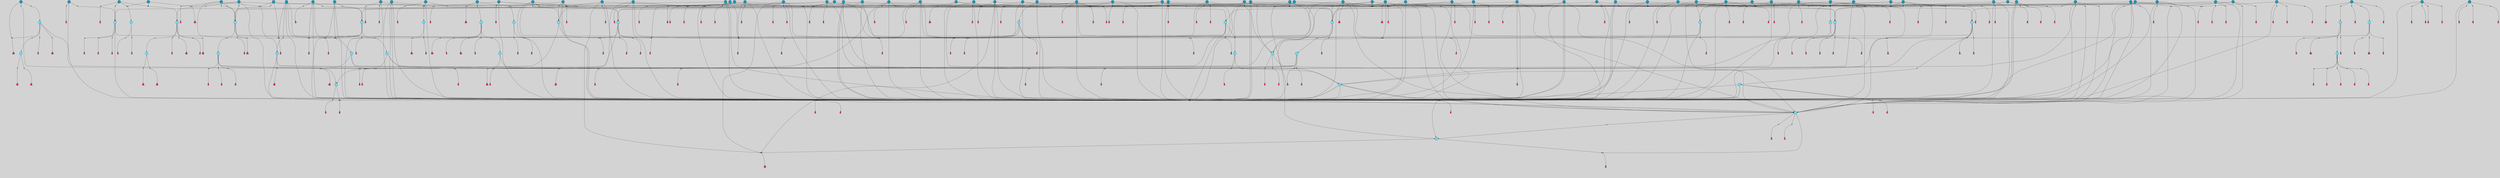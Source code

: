 // File exported with GEGELATI v1.3.1
// On the 2024-04-08 17:41:38
// With the File::TPGGraphDotExporter
digraph{
	graph[pad = "0.212, 0.055" bgcolor = lightgray]
	node[shape=circle style = filled label = ""]
		T3 [fillcolor="#66ddff"]
		T4 [fillcolor="#66ddff"]
		T7 [fillcolor="#66ddff"]
		T9 [fillcolor="#66ddff"]
		T11 [fillcolor="#66ddff"]
		T24 [fillcolor="#66ddff"]
		T27 [fillcolor="#66ddff"]
		T54 [fillcolor="#66ddff"]
		T95 [fillcolor="#66ddff"]
		T96 [fillcolor="#66ddff"]
		T111 [fillcolor="#66ddff"]
		T129 [fillcolor="#66ddff"]
		T159 [fillcolor="#66ddff"]
		T195 [fillcolor="#66ddff"]
		T212 [fillcolor="#66ddff"]
		T242 [fillcolor="#66ddff"]
		T280 [fillcolor="#1199bb"]
		T318 [fillcolor="#1199bb"]
		T323 [fillcolor="#66ddff"]
		T324 [fillcolor="#66ddff"]
		T325 [fillcolor="#66ddff"]
		T326 [fillcolor="#1199bb"]
		T327 [fillcolor="#66ddff"]
		T328 [fillcolor="#66ddff"]
		T329 [fillcolor="#66ddff"]
		T330 [fillcolor="#1199bb"]
		T404 [fillcolor="#66ddff"]
		T410 [fillcolor="#66ddff"]
		T421 [fillcolor="#1199bb"]
		T422 [fillcolor="#66ddff"]
		T434 [fillcolor="#66ddff"]
		T469 [fillcolor="#66ddff"]
		T480 [fillcolor="#1199bb"]
		T486 [fillcolor="#1199bb"]
		T488 [fillcolor="#66ddff"]
		T505 [fillcolor="#66ddff"]
		T515 [fillcolor="#1199bb"]
		T524 [fillcolor="#1199bb"]
		T525 [fillcolor="#1199bb"]
		T534 [fillcolor="#1199bb"]
		T536 [fillcolor="#1199bb"]
		T538 [fillcolor="#1199bb"]
		T539 [fillcolor="#66ddff"]
		T544 [fillcolor="#1199bb"]
		T552 [fillcolor="#66ddff"]
		T561 [fillcolor="#1199bb"]
		T587 [fillcolor="#66ddff"]
		T589 [fillcolor="#1199bb"]
		T596 [fillcolor="#1199bb"]
		T597 [fillcolor="#1199bb"]
		T601 [fillcolor="#1199bb"]
		T602 [fillcolor="#1199bb"]
		T605 [fillcolor="#66ddff"]
		T610 [fillcolor="#1199bb"]
		T631 [fillcolor="#1199bb"]
		T632 [fillcolor="#1199bb"]
		T634 [fillcolor="#1199bb"]
		T635 [fillcolor="#1199bb"]
		T636 [fillcolor="#1199bb"]
		T637 [fillcolor="#1199bb"]
		T638 [fillcolor="#1199bb"]
		T639 [fillcolor="#1199bb"]
		T642 [fillcolor="#1199bb"]
		T644 [fillcolor="#1199bb"]
		T645 [fillcolor="#1199bb"]
		T646 [fillcolor="#1199bb"]
		T647 [fillcolor="#1199bb"]
		T650 [fillcolor="#1199bb"]
		T651 [fillcolor="#66ddff"]
		T652 [fillcolor="#66ddff"]
		T653 [fillcolor="#66ddff"]
		T654 [fillcolor="#1199bb"]
		T655 [fillcolor="#1199bb"]
		T656 [fillcolor="#1199bb"]
		T657 [fillcolor="#1199bb"]
		T658 [fillcolor="#1199bb"]
		T659 [fillcolor="#1199bb"]
		T660 [fillcolor="#1199bb"]
		T661 [fillcolor="#1199bb"]
		T662 [fillcolor="#1199bb"]
		T664 [fillcolor="#1199bb"]
		T665 [fillcolor="#1199bb"]
		T666 [fillcolor="#1199bb"]
		T667 [fillcolor="#1199bb"]
		T671 [fillcolor="#1199bb"]
		T672 [fillcolor="#1199bb"]
		T690 [fillcolor="#1199bb"]
		T693 [fillcolor="#1199bb"]
		T694 [fillcolor="#1199bb"]
		T489 [fillcolor="#1199bb"]
		T695 [fillcolor="#1199bb"]
		T696 [fillcolor="#1199bb"]
		T697 [fillcolor="#1199bb"]
		T698 [fillcolor="#1199bb"]
		T699 [fillcolor="#1199bb"]
		T701 [fillcolor="#1199bb"]
		T702 [fillcolor="#1199bb"]
		T703 [fillcolor="#1199bb"]
		T704 [fillcolor="#1199bb"]
		T705 [fillcolor="#1199bb"]
		T706 [fillcolor="#1199bb"]
		T707 [fillcolor="#1199bb"]
		T709 [fillcolor="#1199bb"]
		T710 [fillcolor="#1199bb"]
		T711 [fillcolor="#1199bb"]
		T713 [fillcolor="#1199bb"]
		T715 [fillcolor="#1199bb"]
		T716 [fillcolor="#1199bb"]
		T718 [fillcolor="#1199bb"]
		T719 [fillcolor="#1199bb"]
		T720 [fillcolor="#1199bb"]
		T721 [fillcolor="#1199bb"]
		T722 [fillcolor="#1199bb"]
		T723 [fillcolor="#1199bb"]
		P8159 [fillcolor="#cccccc" shape=point] //6|
		I8159 [shape=box style=invis label="6|1&2|6#1|7&#92;n10|7&2|0#1|5&#92;n9|4&0|1#2|2&#92;n8|6&0|0#1|0&#92;n"]
		P8159 -> I8159[style=invis]
		A6019 [fillcolor="#ff3366" shape=box margin=0.03 width=0 height=0 label="3"]
		T3 -> P8159 -> A6019
		P8160 [fillcolor="#cccccc" shape=point] //3|
		I8160 [shape=box style=invis label="7|6&2|4#0|2&#92;n10|3&2|7#1|4&#92;n11|6&0|4#0|1&#92;n7|1&0|0#2|6&#92;n7|6&0|3#2|6&#92;n4|0&2|6#0|1&#92;n4|4&2|5#0|2&#92;n4|6&0|4#2|7&#92;n10|0&2|3#1|5&#92;n2|6&0|5#0|2&#92;n1|0&2|3#0|7&#92;n1|6&2|0#0|5&#92;n6|2&0|1#0|7&#92;n9|2&0|3#2|7&#92;n5|3&0|6#0|6&#92;n1|7&2|5#2|3&#92;n8|1&2|7#0|6&#92;n1|0&2|5#2|1&#92;n7|1&2|2#2|5&#92;n7|4&2|6#0|3&#92;n"]
		P8160 -> I8160[style=invis]
		A6020 [fillcolor="#ff3366" shape=box margin=0.03 width=0 height=0 label="4"]
		T3 -> P8160 -> A6020
		P8161 [fillcolor="#cccccc" shape=point] //7|
		I8161 [shape=box style=invis label="0|2&2|4#2|6&#92;n5|3&0|6#0|1&#92;n4|7&2|6#0|5&#92;n7|6&0|7#0|5&#92;n10|7&2|2#1|1&#92;n"]
		P8161 -> I8161[style=invis]
		A6021 [fillcolor="#ff3366" shape=box margin=0.03 width=0 height=0 label="4"]
		T4 -> P8161 -> A6021
		P8162 [fillcolor="#cccccc" shape=point] //0|
		I8162 [shape=box style=invis label="2|5&0|1#0|6&#92;n6|1&2|2#2|7&#92;n8|0&0|3#1|4&#92;n4|3&2|5#2|4&#92;n8|1&2|4#0|0&#92;n6|6&0|1#2|6&#92;n11|7&2|4#2|5&#92;n6|2&2|4#0|2&#92;n8|5&2|4#2|4&#92;n2|1&2|1#2|2&#92;n2|7&2|5#2|6&#92;n9|7&0|5#0|4&#92;n1|2&0|5#2|6&#92;n4|2&2|3#2|7&#92;n3|3&2|1#0|2&#92;n"]
		P8162 -> I8162[style=invis]
		A6022 [fillcolor="#ff3366" shape=box margin=0.03 width=0 height=0 label="5"]
		T4 -> P8162 -> A6022
		P8163 [fillcolor="#cccccc" shape=point] //-3|
		I8163 [shape=box style=invis label="1|6&2|7#0|7&#92;n10|2&0|7#1|3&#92;n9|6&2|7#2|2&#92;n5|3&0|7#0|7&#92;n1|6&2|3#0|0&#92;n2|3&2|3#2|2&#92;n5|1&2|6#0|6&#92;n"]
		P8163 -> I8163[style=invis]
		A6023 [fillcolor="#ff3366" shape=box margin=0.03 width=0 height=0 label="7"]
		T7 -> P8163 -> A6023
		P8164 [fillcolor="#cccccc" shape=point] //5|
		I8164 [shape=box style=invis label="0|5&2|3#0|1&#92;n0|6&2|1#2|4&#92;n6|2&2|6#0|7&#92;n7|4&0|3#0|1&#92;n5|4&0|7#1|6&#92;n9|1&0|5#2|2&#92;n6|3&2|3#1|7&#92;n11|7&2|4#1|6&#92;n2|5&0|1#0|0&#92;n4|7&0|0#0|2&#92;n6|2&0|6#0|0&#92;n2|1&2|6#2|4&#92;n10|0&2|0#1|0&#92;n6|6&2|4#0|6&#92;n"]
		P8164 -> I8164[style=invis]
		A6024 [fillcolor="#ff3366" shape=box margin=0.03 width=0 height=0 label="8"]
		T7 -> P8164 -> A6024
		P8165 [fillcolor="#cccccc" shape=point] //-6|
		I8165 [shape=box style=invis label="11|1&0|7#2|0&#92;n10|4&0|1#1|0&#92;n4|3&2|4#2|1&#92;n0|5&2|0#0|0&#92;n6|1&0|0#0|3&#92;n8|2&2|0#0|4&#92;n11|4&2|0#1|6&#92;n7|0&2|6#2|3&#92;n5|3&2|6#2|0&#92;n2|0&2|0#0|4&#92;n"]
		P8165 -> I8165[style=invis]
		A6025 [fillcolor="#ff3366" shape=box margin=0.03 width=0 height=0 label="9"]
		T9 -> P8165 -> A6025
		P8166 [fillcolor="#cccccc" shape=point] //2|
		I8166 [shape=box style=invis label="6|3&2|7#1|4&#92;n8|6&0|0#2|5&#92;n2|1&0|2#0|3&#92;n8|7&0|6#0|4&#92;n2|1&2|0#0|1&#92;n0|0&2|2#2|3&#92;n6|6&0|7#2|1&#92;n6|1&0|7#2|6&#92;n5|4&2|7#0|4&#92;n0|3&0|4#2|0&#92;n11|0&2|0#2|5&#92;n4|5&2|5#2|4&#92;n5|7&0|6#0|4&#92;n9|7&2|5#0|3&#92;n5|4&2|1#0|3&#92;n5|3&0|1#1|7&#92;n0|4&0|3#2|5&#92;n"]
		P8166 -> I8166[style=invis]
		A6026 [fillcolor="#ff3366" shape=box margin=0.03 width=0 height=0 label="10"]
		T9 -> P8166 -> A6026
		P8167 [fillcolor="#cccccc" shape=point] //6|
		I8167 [shape=box style=invis label="3|0&2|7#2|2&#92;n3|2&0|4#2|5&#92;n5|1&0|2#1|0&#92;n8|7&0|1#2|0&#92;n8|5&0|3#0|6&#92;n0|2&0|2#2|3&#92;n1|5&2|5#0|5&#92;n5|6&0|6#0|7&#92;n6|7&0|0#2|6&#92;n1|2&2|3#0|0&#92;n7|7&2|3#0|4&#92;n0|7&2|7#0|6&#92;n1|0&2|2#2|7&#92;n4|4&0|1#0|0&#92;n"]
		P8167 -> I8167[style=invis]
		A6027 [fillcolor="#ff3366" shape=box margin=0.03 width=0 height=0 label="11"]
		T11 -> P8167 -> A6027
		P8168 [fillcolor="#cccccc" shape=point] //-4|
		I8168 [shape=box style=invis label="4|1&0|4#2|6&#92;n1|2&2|2#2|0&#92;n1|2&2|0#0|6&#92;n8|4&2|3#2|5&#92;n5|5&2|1#1|0&#92;n"]
		P8168 -> I8168[style=invis]
		A6028 [fillcolor="#ff3366" shape=box margin=0.03 width=0 height=0 label="12"]
		T11 -> P8168 -> A6028
		P8169 [fillcolor="#cccccc" shape=point] //-3|
		I8169 [shape=box style=invis label="8|1&2|3#0|5&#92;n0|6&0|5#0|5&#92;n3|7&2|1#0|6&#92;n3|5&0|1#0|0&#92;n9|5&2|0#0|4&#92;n3|5&0|2#0|3&#92;n10|6&2|4#1|0&#92;n9|4&2|7#2|6&#92;n1|7&2|5#2|2&#92;n"]
		P8169 -> I8169[style=invis]
		A6029 [fillcolor="#ff3366" shape=box margin=0.03 width=0 height=0 label="5"]
		T4 -> P8169 -> A6029
		P8170 [fillcolor="#cccccc" shape=point] //1|
		I8170 [shape=box style=invis label="5|1&0|6#2|7&#92;n2|4&0|4#2|2&#92;n0|6&0|5#0|4&#92;n10|6&2|5#1|6&#92;n9|3&0|1#1|7&#92;n10|3&2|2#1|0&#92;n5|0&0|0#2|1&#92;n11|3&2|3#1|5&#92;n10|3&0|1#1|0&#92;n2|4&0|1#0|1&#92;n0|2&0|3#2|4&#92;n9|2&2|1#2|5&#92;n11|7&2|6#2|6&#92;n"]
		P8170 -> I8170[style=invis]
		T24 -> P8170 -> T7
		P8171 [fillcolor="#cccccc" shape=point] //5|
		I8171 [shape=box style=invis label="3|0&2|0#0|1&#92;n3|0&0|7#0|1&#92;n5|3&0|2#2|6&#92;n4|4&2|4#2|6&#92;n11|2&0|7#1|6&#92;n2|7&2|2#2|5&#92;n9|3&2|6#2|7&#92;n7|7&0|0#0|4&#92;n6|1&2|4#2|3&#92;n5|4&2|0#1|6&#92;n1|3&0|7#0|4&#92;n"]
		P8171 -> I8171[style=invis]
		A6030 [fillcolor="#ff3366" shape=box margin=0.03 width=0 height=0 label="7"]
		T24 -> P8171 -> A6030
		P8172 [fillcolor="#cccccc" shape=point] //-2|
		I8172 [shape=box style=invis label="4|1&0|4#0|3&#92;n4|2&0|5#2|0&#92;n5|5&2|6#0|5&#92;n1|4&0|1#0|2&#92;n6|3&2|7#1|5&#92;n0|4&2|0#0|3&#92;n8|5&2|5#1|2&#92;n10|7&2|7#1|1&#92;n3|4&0|0#2|1&#92;n3|6&2|5#2|5&#92;n8|3&0|1#0|7&#92;n10|0&2|7#1|3&#92;n4|1&2|4#0|1&#92;n9|3&2|0#0|4&#92;n3|6&2|0#0|4&#92;n1|2&0|6#2|1&#92;n4|0&2|1#2|2&#92;n"]
		P8172 -> I8172[style=invis]
		A6031 [fillcolor="#ff3366" shape=box margin=0.03 width=0 height=0 label="14"]
		T24 -> P8172 -> A6031
		P8173 [fillcolor="#cccccc" shape=point] //2|
		I8173 [shape=box style=invis label="9|1&2|3#0|1&#92;n5|2&2|0#2|4&#92;n3|6&2|5#2|7&#92;n7|0&2|5#0|4&#92;n1|2&0|3#0|5&#92;n7|3&2|7#0|0&#92;n"]
		P8173 -> I8173[style=invis]
		A6032 [fillcolor="#ff3366" shape=box margin=0.03 width=0 height=0 label="2"]
		T27 -> P8173 -> A6032
		P8174 [fillcolor="#cccccc" shape=point] //-6|
		I8174 [shape=box style=invis label="7|5&0|4#0|4&#92;n11|0&2|5#2|1&#92;n"]
		P8174 -> I8174[style=invis]
		A6033 [fillcolor="#ff3366" shape=box margin=0.03 width=0 height=0 label="3"]
		T27 -> P8174 -> A6033
		T27 -> P8160
		T27 -> P8162
		P8175 [fillcolor="#cccccc" shape=point] //0|
		I8175 [shape=box style=invis label="4|0&0|3#2|7&#92;n10|2&0|3#1|7&#92;n3|5&0|2#0|3&#92;n4|5&0|0#2|1&#92;n10|7&2|0#1|2&#92;n5|3&2|3#1|6&#92;n9|5&2|0#0|4&#92;n5|4&2|7#0|2&#92;n10|3&2|7#1|4&#92;n7|2&0|1#2|6&#92;n8|6&0|5#0|5&#92;n8|7&2|3#0|5&#92;n2|6&2|4#0|0&#92;n"]
		P8175 -> I8175[style=invis]
		A6034 [fillcolor="#ff3366" shape=box margin=0.03 width=0 height=0 label="5"]
		T27 -> P8175 -> A6034
		P8176 [fillcolor="#cccccc" shape=point] //8|
		I8176 [shape=box style=invis label="9|0&0|1#2|0&#92;n10|1&2|5#1|4&#92;n8|2&2|6#0|4&#92;n2|4&2|5#2|3&#92;n4|2&2|2#0|2&#92;n7|5&0|2#0|0&#92;n8|2&2|1#1|3&#92;n8|7&0|7#2|1&#92;n1|1&0|0#0|7&#92;n5|6&2|5#1|0&#92;n6|6&2|5#0|0&#92;n11|4&0|3#2|6&#92;n4|2&2|4#0|7&#92;n5|6&0|1#2|0&#92;n11|3&0|2#0|7&#92;n"]
		P8176 -> I8176[style=invis]
		A6035 [fillcolor="#ff3366" shape=box margin=0.03 width=0 height=0 label="6"]
		T54 -> P8176 -> A6035
		T54 -> P8171
		P8177 [fillcolor="#cccccc" shape=point] //-10|
		I8177 [shape=box style=invis label="3|6&0|0#0|4&#92;n4|1&2|4#0|1&#92;n5|1&0|1#0|4&#92;n5|5&2|6#0|5&#92;n6|5&0|6#0|3&#92;n11|1&2|0#0|1&#92;n0|7&2|0#0|3&#92;n1|2&0|6#0|1&#92;n8|0&0|4#2|0&#92;n0|4&0|7#2|7&#92;n7|0&2|7#1|3&#92;n3|1&0|5#2|5&#92;n5|1&0|4#0|3&#92;n2|2&0|2#0|0&#92;n8|3&0|1#0|7&#92;n3|0&0|3#0|5&#92;n7|2&0|5#2|0&#92;n6|3&2|7#1|5&#92;n4|7&2|7#2|1&#92;n"]
		P8177 -> I8177[style=invis]
		A6036 [fillcolor="#ff3366" shape=box margin=0.03 width=0 height=0 label="14"]
		T54 -> P8177 -> A6036
		T54 -> P8164
		P8178 [fillcolor="#cccccc" shape=point] //4|
		I8178 [shape=box style=invis label="4|3&0|6#0|3&#92;n5|7&2|3#2|2&#92;n5|6&0|7#1|2&#92;n1|4&2|6#0|3&#92;n8|4&2|1#2|5&#92;n9|5&2|4#1|4&#92;n2|4&0|5#0|7&#92;n10|0&0|6#1|3&#92;n3|0&0|6#0|2&#92;n2|7&2|7#2|6&#92;n5|2&0|5#1|5&#92;n10|4&2|5#1|7&#92;n4|0&0|4#2|4&#92;n11|1&0|4#2|6&#92;n10|6&2|0#1|4&#92;n9|7&0|3#1|4&#92;n4|5&2|7#0|6&#92;n11|5&2|6#2|3&#92;n0|3&0|5#0|1&#92;n"]
		P8178 -> I8178[style=invis]
		A6037 [fillcolor="#ff3366" shape=box margin=0.03 width=0 height=0 label="13"]
		T95 -> P8178 -> A6037
		P8179 [fillcolor="#cccccc" shape=point] //8|
		I8179 [shape=box style=invis label="9|7&0|5#2|5&#92;n3|3&2|3#0|2&#92;n9|5&2|2#1|0&#92;n2|3&0|6#0|3&#92;n4|4&2|5#2|7&#92;n11|3&2|0#1|5&#92;n6|6&2|1#2|2&#92;n4|6&0|1#2|2&#92;n2|5&2|7#2|2&#92;n7|7&2|2#2|3&#92;n6|5&0|3#2|6&#92;n6|7&0|6#0|2&#92;n"]
		P8179 -> I8179[style=invis]
		A6038 [fillcolor="#ff3366" shape=box margin=0.03 width=0 height=0 label="14"]
		T95 -> P8179 -> A6038
		P8180 [fillcolor="#cccccc" shape=point] //2|
		I8180 [shape=box style=invis label="4|1&0|4#2|6&#92;n5|5&2|1#1|0&#92;n1|0&2|0#0|6&#92;n8|4&2|3#2|5&#92;n"]
		P8180 -> I8180[style=invis]
		T95 -> P8180 -> T11
		P8181 [fillcolor="#cccccc" shape=point] //-9|
		I8181 [shape=box style=invis label="2|0&2|0#2|1&#92;n4|4&2|4#2|6&#92;n9|1&0|3#1|7&#92;n5|3&0|2#2|6&#92;n2|7&2|2#2|5&#92;n5|4&2|0#1|6&#92;n3|0&0|7#0|1&#92;n1|3&0|7#0|4&#92;n11|6&2|2#0|7&#92;n7|7&0|0#0|4&#92;n11|0&0|7#1|6&#92;n9|3&2|6#2|7&#92;n"]
		P8181 -> I8181[style=invis]
		A6039 [fillcolor="#ff3366" shape=box margin=0.03 width=0 height=0 label="7"]
		T95 -> P8181 -> A6039
		P8182 [fillcolor="#cccccc" shape=point] //-8|
		I8182 [shape=box style=invis label="7|5&0|4#2|4&#92;n"]
		P8182 -> I8182[style=invis]
		A6040 [fillcolor="#ff3366" shape=box margin=0.03 width=0 height=0 label="3"]
		T95 -> P8182 -> A6040
		P8183 [fillcolor="#cccccc" shape=point] //6|
		I8183 [shape=box style=invis label="0|5&2|3#0|1&#92;n0|6&2|1#2|4&#92;n9|1&0|5#2|2&#92;n7|4&0|3#0|1&#92;n5|4&0|7#1|6&#92;n2|5&0|1#0|0&#92;n6|3&2|3#1|7&#92;n11|7&2|4#1|6&#92;n6|2&2|6#0|1&#92;n4|7&0|0#0|2&#92;n6|2&0|6#0|0&#92;n9|1&2|6#2|4&#92;n10|0&2|0#1|0&#92;n6|6&2|4#0|6&#92;n"]
		P8183 -> I8183[style=invis]
		A6041 [fillcolor="#ff3366" shape=box margin=0.03 width=0 height=0 label="8"]
		T96 -> P8183 -> A6041
		P8184 [fillcolor="#cccccc" shape=point] //5|
		I8184 [shape=box style=invis label="10|4&0|1#1|0&#92;n4|3&2|4#2|1&#92;n2|0&2|0#0|4&#92;n6|1&0|0#0|3&#92;n8|2&2|0#0|4&#92;n0|0&0|0#0|0&#92;n11|4&2|0#1|6&#92;n7|0&2|6#2|3&#92;n5|3&2|6#2|0&#92;n0|0&2|0#0|0&#92;n"]
		P8184 -> I8184[style=invis]
		A6042 [fillcolor="#ff3366" shape=box margin=0.03 width=0 height=0 label="9"]
		T96 -> P8184 -> A6042
		T96 -> P8159
		P8185 [fillcolor="#cccccc" shape=point] //1|
		I8185 [shape=box style=invis label="5|4&0|7#1|6&#92;n0|6&2|1#2|4&#92;n7|4&0|3#0|1&#92;n0|5&2|3#0|1&#92;n9|1&0|5#2|2&#92;n6|3&2|3#1|7&#92;n11|7&2|4#1|6&#92;n2|5&0|1#0|0&#92;n7|5&2|3#1|1&#92;n4|7&0|0#0|2&#92;n6|2&0|6#0|0&#92;n2|1&2|6#2|4&#92;n10|0&2|7#1|0&#92;n6|6&2|4#0|6&#92;n"]
		P8185 -> I8185[style=invis]
		A6043 [fillcolor="#ff3366" shape=box margin=0.03 width=0 height=0 label="8"]
		T96 -> P8185 -> A6043
		T96 -> P8169
		P8186 [fillcolor="#cccccc" shape=point] //-5|
		I8186 [shape=box style=invis label="0|0&2|3#0|2&#92;n10|5&0|6#1|3&#92;n7|3&0|6#2|3&#92;n3|4&0|6#0|6&#92;n10|5&0|2#1|1&#92;n5|0&0|1#0|3&#92;n6|6&2|5#1|5&#92;n7|4&0|2#1|7&#92;n5|7&0|1#2|5&#92;n1|5&0|0#0|3&#92;n7|5&2|1#2|6&#92;n9|0&0|2#0|0&#92;n4|0&2|4#0|0&#92;n4|6&0|0#2|3&#92;n3|1&0|6#2|5&#92;n7|7&2|1#2|3&#92;n9|4&2|2#0|6&#92;n"]
		P8186 -> I8186[style=invis]
		T111 -> P8186 -> T9
		P8187 [fillcolor="#cccccc" shape=point] //7|
		I8187 [shape=box style=invis label="7|4&2|1#2|0&#92;n4|1&2|4#2|3&#92;n5|0&2|0#2|2&#92;n6|1&2|4#2|6&#92;n"]
		P8187 -> I8187[style=invis]
		A6044 [fillcolor="#ff3366" shape=box margin=0.03 width=0 height=0 label="9"]
		T111 -> P8187 -> A6044
		P8188 [fillcolor="#cccccc" shape=point] //2|
		I8188 [shape=box style=invis label="3|0&2|0#0|1&#92;n11|2&0|7#1|6&#92;n8|7&2|4#0|5&#92;n5|3&0|2#2|6&#92;n4|4&2|4#2|6&#92;n3|0&0|7#0|1&#92;n2|7&2|2#2|5&#92;n9|3&2|6#2|7&#92;n7|7&0|0#0|4&#92;n6|1&2|4#1|3&#92;n5|4&2|0#1|6&#92;n1|3&0|7#0|4&#92;n"]
		P8188 -> I8188[style=invis]
		A6045 [fillcolor="#ff3366" shape=box margin=0.03 width=0 height=0 label="7"]
		T111 -> P8188 -> A6045
		T111 -> P8165
		T129 -> P8176
		T129 -> P8171
		P8189 [fillcolor="#cccccc" shape=point] //10|
		I8189 [shape=box style=invis label="4|5&2|7#2|1&#92;n1|7&2|3#0|6&#92;n3|5&2|2#0|3&#92;n10|3&0|7#1|4&#92;n7|1&0|4#2|6&#92;n10|2&0|3#1|7&#92;n9|5&2|0#0|4&#92;n4|0&0|3#2|7&#92;n11|4&2|6#1|2&#92;n5|4&2|7#0|2&#92;n2|6&2|4#0|0&#92;n6|5&0|7#2|1&#92;n5|3&2|3#1|6&#92;n10|7&2|0#1|2&#92;n"]
		P8189 -> I8189[style=invis]
		A6046 [fillcolor="#ff3366" shape=box margin=0.03 width=0 height=0 label="5"]
		T129 -> P8189 -> A6046
		P8190 [fillcolor="#cccccc" shape=point] //5|
		I8190 [shape=box style=invis label="9|4&2|3#1|3&#92;n0|4&2|4#0|5&#92;n6|1&2|6#2|5&#92;n4|0&0|5#2|0&#92;n"]
		P8190 -> I8190[style=invis]
		A6047 [fillcolor="#ff3366" shape=box margin=0.03 width=0 height=0 label="7"]
		T129 -> P8190 -> A6047
		P8191 [fillcolor="#cccccc" shape=point] //6|
		I8191 [shape=box style=invis label="9|4&2|7#0|6&#92;n8|4&0|1#1|0&#92;n1|3&0|0#2|1&#92;n2|4&0|6#2|2&#92;n5|1&2|5#0|7&#92;n3|0&0|3#2|6&#92;n2|2&2|6#0|2&#92;n8|4&0|4#2|2&#92;n5|1&2|4#0|3&#92;n9|4&0|6#0|6&#92;n5|0&2|2#1|5&#92;n11|7&0|0#1|1&#92;n0|4&0|3#0|3&#92;n7|7&2|4#2|5&#92;n1|5&0|1#2|1&#92;n"]
		P8191 -> I8191[style=invis]
		A6048 [fillcolor="#ff3366" shape=box margin=0.03 width=0 height=0 label="1"]
		T129 -> P8191 -> A6048
		P8192 [fillcolor="#cccccc" shape=point] //7|
		I8192 [shape=box style=invis label="7|0&2|1#2|0&#92;n9|7&2|1#1|7&#92;n8|2&0|1#1|0&#92;n6|6&0|2#1|1&#92;n2|2&0|5#0|0&#92;n5|7&0|0#2|1&#92;n5|1&2|5#1|5&#92;n4|7&2|4#2|3&#92;n10|5&2|2#1|5&#92;n1|3&2|2#2|0&#92;n10|2&2|6#1|5&#92;n"]
		P8192 -> I8192[style=invis]
		A6049 [fillcolor="#ff3366" shape=box margin=0.03 width=0 height=0 label="1"]
		T159 -> P8192 -> A6049
		P8193 [fillcolor="#cccccc" shape=point] //7|
		I8193 [shape=box style=invis label="7|4&2|7#0|4&#92;n4|6&0|1#2|5&#92;n2|1&2|3#0|0&#92;n4|3&2|0#0|1&#92;n0|0&2|7#2|7&#92;n7|7&0|5#2|3&#92;n5|0&2|1#2|2&#92;n10|0&0|4#1|2&#92;n4|4&0|7#0|0&#92;n6|7&0|2#0|1&#92;n1|4&2|5#0|4&#92;n"]
		P8193 -> I8193[style=invis]
		A6050 [fillcolor="#ff3366" shape=box margin=0.03 width=0 height=0 label="0"]
		T159 -> P8193 -> A6050
		P8194 [fillcolor="#cccccc" shape=point] //5|
		I8194 [shape=box style=invis label="0|5&2|3#0|1&#92;n0|6&2|1#2|4&#92;n6|2&2|6#0|7&#92;n9|0&2|7#1|1&#92;n7|4&0|3#0|1&#92;n11|7&2|4#1|6&#92;n9|1&0|5#2|2&#92;n5|4&0|7#1|6&#92;n2|5&0|1#0|0&#92;n4|7&0|0#0|2&#92;n6|2&0|6#0|0&#92;n2|1&2|6#2|4&#92;n10|0&0|0#1|0&#92;n6|6&2|4#0|6&#92;n"]
		P8194 -> I8194[style=invis]
		T159 -> P8194 -> T129
		P8195 [fillcolor="#cccccc" shape=point] //5|
		I8195 [shape=box style=invis label="3|0&2|0#2|1&#92;n3|0&0|7#0|1&#92;n5|3&0|2#2|6&#92;n4|4&2|4#2|6&#92;n5|4&2|0#1|6&#92;n2|7&2|2#2|5&#92;n1|3&0|7#0|4&#92;n11|6&2|2#0|7&#92;n7|7&0|0#0|4&#92;n6|1&2|4#2|3&#92;n11|0&0|7#1|6&#92;n9|3&2|6#2|7&#92;n"]
		P8195 -> I8195[style=invis]
		A6051 [fillcolor="#ff3366" shape=box margin=0.03 width=0 height=0 label="7"]
		T195 -> P8195 -> A6051
		P8196 [fillcolor="#cccccc" shape=point] //4|
		I8196 [shape=box style=invis label="7|1&0|6#0|1&#92;n6|7&2|7#1|7&#92;n10|1&2|1#1|1&#92;n9|6&2|2#1|4&#92;n4|7&0|4#2|2&#92;n9|6&0|5#1|1&#92;n10|0&2|6#1|6&#92;n5|1&0|1#2|3&#92;n10|1&0|5#1|0&#92;n3|4&2|3#0|0&#92;n8|2&0|5#2|4&#92;n1|6&2|0#0|0&#92;n2|3&0|1#2|6&#92;n5|2&2|2#1|6&#92;n2|2&0|1#2|1&#92;n3|1&2|7#0|3&#92;n6|7&2|3#0|4&#92;n"]
		P8196 -> I8196[style=invis]
		A6052 [fillcolor="#ff3366" shape=box margin=0.03 width=0 height=0 label="10"]
		T195 -> P8196 -> A6052
		P8197 [fillcolor="#cccccc" shape=point] //-4|
		I8197 [shape=box style=invis label="0|4&0|0#2|7&#92;n8|5&2|4#2|4&#92;n4|3&2|5#2|4&#92;n11|7&2|2#2|5&#92;n6|5&2|2#2|7&#92;n3|2&0|7#0|7&#92;n3|3&2|1#0|3&#92;n2|6&0|3#2|5&#92;n0|1&2|6#2|2&#92;n8|2&0|0#1|6&#92;n0|7&0|5#0|4&#92;n9|5&0|3#2|7&#92;n2|7&2|5#2|6&#92;n9|0&2|0#0|1&#92;n1|2&2|4#0|2&#92;n"]
		P8197 -> I8197[style=invis]
		T195 -> P8197 -> T27
		T195 -> P8193
		P8198 [fillcolor="#cccccc" shape=point] //6|
		I8198 [shape=box style=invis label="9|4&2|7#0|6&#92;n8|4&0|1#1|0&#92;n1|3&0|0#2|1&#92;n2|4&0|6#2|2&#92;n5|1&2|5#0|7&#92;n3|0&0|3#2|6&#92;n2|2&2|6#0|2&#92;n8|4&0|4#2|2&#92;n5|1&2|4#0|3&#92;n9|4&0|6#0|6&#92;n5|0&2|2#1|5&#92;n11|7&0|0#1|1&#92;n0|4&0|3#0|3&#92;n7|7&2|4#2|5&#92;n1|5&0|1#2|1&#92;n"]
		P8198 -> I8198[style=invis]
		A6053 [fillcolor="#ff3366" shape=box margin=0.03 width=0 height=0 label="1"]
		T212 -> P8198 -> A6053
		P8199 [fillcolor="#cccccc" shape=point] //5|
		I8199 [shape=box style=invis label="9|4&2|3#1|3&#92;n0|4&2|4#0|5&#92;n6|1&2|6#2|5&#92;n4|0&0|5#2|0&#92;n"]
		P8199 -> I8199[style=invis]
		A6054 [fillcolor="#ff3366" shape=box margin=0.03 width=0 height=0 label="7"]
		T212 -> P8199 -> A6054
		P8200 [fillcolor="#cccccc" shape=point] //5|
		I8200 [shape=box style=invis label="3|0&2|0#0|1&#92;n3|0&0|7#0|1&#92;n5|3&0|2#2|6&#92;n4|4&2|4#2|6&#92;n11|2&0|7#1|6&#92;n2|7&2|2#2|5&#92;n9|3&2|6#2|7&#92;n7|7&0|0#0|4&#92;n6|1&2|4#2|3&#92;n5|4&2|0#1|6&#92;n1|3&0|7#0|4&#92;n"]
		P8200 -> I8200[style=invis]
		A6055 [fillcolor="#ff3366" shape=box margin=0.03 width=0 height=0 label="7"]
		T212 -> P8200 -> A6055
		P8201 [fillcolor="#cccccc" shape=point] //8|
		I8201 [shape=box style=invis label="9|0&0|1#2|0&#92;n10|1&2|5#1|4&#92;n8|2&2|6#0|4&#92;n2|4&2|5#2|3&#92;n4|2&2|2#0|2&#92;n7|5&0|2#0|0&#92;n8|2&2|1#1|3&#92;n8|7&0|7#2|1&#92;n1|1&0|0#0|7&#92;n5|6&2|5#1|0&#92;n6|6&2|5#0|0&#92;n11|4&0|3#2|6&#92;n4|2&2|4#0|7&#92;n5|6&0|1#2|0&#92;n11|3&0|2#0|7&#92;n"]
		P8201 -> I8201[style=invis]
		A6056 [fillcolor="#ff3366" shape=box margin=0.03 width=0 height=0 label="6"]
		T212 -> P8201 -> A6056
		P8202 [fillcolor="#cccccc" shape=point] //10|
		I8202 [shape=box style=invis label="4|5&2|7#2|1&#92;n1|7&2|3#0|6&#92;n3|5&2|2#0|3&#92;n10|3&0|7#1|4&#92;n7|1&0|4#2|6&#92;n10|2&0|3#1|7&#92;n9|5&2|0#0|4&#92;n4|0&0|3#2|7&#92;n11|4&2|6#1|2&#92;n5|4&2|7#0|2&#92;n2|6&2|4#0|0&#92;n6|5&0|7#2|1&#92;n5|3&2|3#1|6&#92;n10|7&2|0#1|2&#92;n"]
		P8202 -> I8202[style=invis]
		A6057 [fillcolor="#ff3366" shape=box margin=0.03 width=0 height=0 label="5"]
		T212 -> P8202 -> A6057
		P8203 [fillcolor="#cccccc" shape=point] //5|
		I8203 [shape=box style=invis label="1|6&2|7#0|7&#92;n9|2&2|7#2|2&#92;n10|2&0|7#1|3&#92;n5|3&0|7#0|7&#92;n7|0&2|7#2|2&#92;n1|6&2|3#0|0&#92;n2|3&2|3#2|2&#92;n"]
		P8203 -> I8203[style=invis]
		A6058 [fillcolor="#ff3366" shape=box margin=0.03 width=0 height=0 label="7"]
		T242 -> P8203 -> A6058
		P8204 [fillcolor="#cccccc" shape=point] //-8|
		I8204 [shape=box style=invis label="7|5&0|2#2|1&#92;n1|0&2|6#0|0&#92;n7|1&2|6#1|1&#92;n8|7&0|3#1|6&#92;n3|7&2|3#2|4&#92;n"]
		P8204 -> I8204[style=invis]
		A6059 [fillcolor="#ff3366" shape=box margin=0.03 width=0 height=0 label="2"]
		T242 -> P8204 -> A6059
		P8205 [fillcolor="#cccccc" shape=point] //-3|
		I8205 [shape=box style=invis label="1|1&2|1#0|1&#92;n1|4&0|0#2|4&#92;n11|0&2|3#0|2&#92;n11|6&0|4#0|1&#92;n5|2&0|6#1|5&#92;n3|7&2|6#2|7&#92;n7|7&0|1#2|1&#92;n9|5&2|2#2|0&#92;n6|5&2|6#1|4&#92;n0|7&0|5#2|4&#92;n8|1&0|0#2|3&#92;n0|5&0|3#0|5&#92;n2|0&2|4#0|5&#92;n7|5&2|7#1|3&#92;n8|3&0|0#1|2&#92;n"]
		P8205 -> I8205[style=invis]
		A6060 [fillcolor="#ff3366" shape=box margin=0.03 width=0 height=0 label="1"]
		T242 -> P8205 -> A6060
		T280 -> P8178
		P8206 [fillcolor="#cccccc" shape=point] //1|
		I8206 [shape=box style=invis label="0|4&0|1#0|1&#92;n10|5&2|5#1|6&#92;n7|7&2|5#2|2&#92;n9|5&0|7#2|7&#92;n8|4&0|3#2|7&#92;n11|0&2|3#0|5&#92;n7|0&0|0#0|1&#92;n4|2&0|4#0|5&#92;n5|1&0|6#2|7&#92;n11|3&0|7#1|3&#92;n"]
		P8206 -> I8206[style=invis]
		T280 -> P8206 -> T7
		P8207 [fillcolor="#cccccc" shape=point] //-3|
		I8207 [shape=box style=invis label="4|5&0|0#0|0&#92;n4|7&0|0#0|2&#92;n0|6&2|1#2|4&#92;n9|1&0|5#2|2&#92;n10|0&2|0#1|0&#92;n6|6&2|4#0|6&#92;n2|5&0|1#0|0&#92;n6|3&2|3#1|7&#92;n11|7&2|4#1|6&#92;n6|2&2|6#0|1&#92;n6|2&0|0#0|0&#92;n9|1&2|6#2|4&#92;n10|4&0|3#1|1&#92;n5|4&2|7#1|6&#92;n"]
		P8207 -> I8207[style=invis]
		T280 -> P8207 -> T95
		P8208 [fillcolor="#cccccc" shape=point] //5|
		I8208 [shape=box style=invis label="11|7&2|0#1|7&#92;n1|5&2|4#2|4&#92;n4|3&0|1#0|5&#92;n1|6&0|0#0|4&#92;n8|6&2|4#0|0&#92;n4|0&2|0#0|5&#92;n10|4&2|0#1|0&#92;n4|4&0|5#0|1&#92;n0|7&2|1#0|5&#92;n0|6&2|3#2|0&#92;n9|6&2|5#1|3&#92;n"]
		P8208 -> I8208[style=invis]
		T318 -> P8208 -> T195
		P8209 [fillcolor="#cccccc" shape=point] //-9|
		I8209 [shape=box style=invis label="4|7&2|6#0|5&#92;n11|3&0|2#2|6&#92;n10|2&2|4#1|6&#92;n3|0&2|6#2|7&#92;n4|3&0|5#0|7&#92;n2|3&0|7#0|7&#92;n10|6&0|7#1|5&#92;n10|1&2|2#1|1&#92;n1|7&0|3#2|6&#92;n"]
		P8209 -> I8209[style=invis]
		A6061 [fillcolor="#ff3366" shape=box margin=0.03 width=0 height=0 label="4"]
		T318 -> P8209 -> A6061
		P8210 [fillcolor="#cccccc" shape=point] //7|
		I8210 [shape=box style=invis label="7|2&0|4#1|3&#92;n7|7&0|0#0|4&#92;n4|4&2|4#2|6&#92;n2|3&2|2#2|5&#92;n8|0&0|2#2|1&#92;n9|3&2|6#2|7&#92;n6|4&2|4#2|3&#92;n3|3&2|0#0|1&#92;n6|4&2|0#1|6&#92;n5|3&0|7#0|4&#92;n"]
		P8210 -> I8210[style=invis]
		A6062 [fillcolor="#ff3366" shape=box margin=0.03 width=0 height=0 label="7"]
		T318 -> P8210 -> A6062
		P8211 [fillcolor="#cccccc" shape=point] //-6|
		I8211 [shape=box style=invis label="9|0&2|0#0|1&#92;n3|2&0|2#0|3&#92;n5|4&0|5#1|7&#92;n2|1&0|4#0|3&#92;n9|2&2|0#2|4&#92;n7|6&0|4#0|2&#92;n2|3&0|6#2|6&#92;n1|2&0|3#2|0&#92;n"]
		P8211 -> I8211[style=invis]
		T318 -> P8211 -> T54
		P8212 [fillcolor="#cccccc" shape=point] //-2|
		I8212 [shape=box style=invis label="1|3&0|2#0|7&#92;n6|1&0|7#0|0&#92;n6|1&2|4#1|7&#92;n3|0&2|3#0|3&#92;n0|2&0|7#2|6&#92;n"]
		P8212 -> I8212[style=invis]
		T318 -> P8212 -> T195
		P8213 [fillcolor="#cccccc" shape=point] //-9|
		I8213 [shape=box style=invis label="2|0&2|0#2|1&#92;n4|4&2|4#2|6&#92;n9|1&0|3#1|7&#92;n5|3&0|2#2|6&#92;n2|7&2|2#2|5&#92;n5|4&2|0#1|6&#92;n3|0&0|7#0|1&#92;n1|3&0|7#0|4&#92;n11|6&2|2#0|7&#92;n7|7&0|0#0|4&#92;n11|0&0|7#1|6&#92;n9|3&2|6#2|7&#92;n"]
		P8213 -> I8213[style=invis]
		A6063 [fillcolor="#ff3366" shape=box margin=0.03 width=0 height=0 label="7"]
		T323 -> P8213 -> A6063
		P8214 [fillcolor="#cccccc" shape=point] //-4|
		I8214 [shape=box style=invis label="4|1&0|4#2|6&#92;n1|2&2|2#2|0&#92;n1|2&2|0#0|6&#92;n8|4&2|3#2|5&#92;n5|5&2|1#1|0&#92;n"]
		P8214 -> I8214[style=invis]
		A6064 [fillcolor="#ff3366" shape=box margin=0.03 width=0 height=0 label="12"]
		T324 -> P8214 -> A6064
		P8215 [fillcolor="#cccccc" shape=point] //8|
		I8215 [shape=box style=invis label="9|7&0|5#2|5&#92;n3|3&2|3#0|2&#92;n9|5&2|2#1|0&#92;n2|3&0|6#0|3&#92;n4|4&2|5#2|7&#92;n11|3&2|0#1|5&#92;n6|6&2|1#2|2&#92;n4|6&0|1#2|2&#92;n2|5&2|7#2|2&#92;n7|7&2|2#2|3&#92;n6|5&0|3#2|6&#92;n6|7&0|6#0|2&#92;n"]
		P8215 -> I8215[style=invis]
		A6065 [fillcolor="#ff3366" shape=box margin=0.03 width=0 height=0 label="14"]
		T323 -> P8215 -> A6065
		P8216 [fillcolor="#cccccc" shape=point] //-8|
		I8216 [shape=box style=invis label="7|5&0|4#2|4&#92;n"]
		P8216 -> I8216[style=invis]
		A6066 [fillcolor="#ff3366" shape=box margin=0.03 width=0 height=0 label="3"]
		T323 -> P8216 -> A6066
		P8217 [fillcolor="#cccccc" shape=point] //4|
		I8217 [shape=box style=invis label="4|3&0|6#0|3&#92;n5|7&2|3#2|2&#92;n5|6&0|7#1|2&#92;n1|4&2|6#0|3&#92;n8|4&2|1#2|5&#92;n9|5&2|4#1|4&#92;n2|4&0|5#0|7&#92;n10|0&0|6#1|3&#92;n3|0&0|6#0|2&#92;n2|7&2|7#2|6&#92;n5|2&0|5#1|5&#92;n10|4&2|5#1|7&#92;n4|0&0|4#2|4&#92;n11|1&0|4#2|6&#92;n10|6&2|0#1|4&#92;n9|7&0|3#1|4&#92;n4|5&2|7#0|6&#92;n11|5&2|6#2|3&#92;n0|3&0|5#0|1&#92;n"]
		P8217 -> I8217[style=invis]
		A6067 [fillcolor="#ff3366" shape=box margin=0.03 width=0 height=0 label="13"]
		T323 -> P8217 -> A6067
		P8218 [fillcolor="#cccccc" shape=point] //-3|
		I8218 [shape=box style=invis label="4|5&0|0#0|0&#92;n4|7&0|0#0|2&#92;n0|6&2|1#2|4&#92;n9|1&0|5#2|2&#92;n10|0&2|0#1|0&#92;n6|6&2|4#0|6&#92;n2|5&0|1#0|0&#92;n6|3&2|3#1|7&#92;n11|7&2|4#1|6&#92;n6|2&2|6#0|1&#92;n6|2&0|0#0|0&#92;n9|1&2|6#2|4&#92;n10|4&0|3#1|1&#92;n5|4&2|7#1|6&#92;n"]
		P8218 -> I8218[style=invis]
		T326 -> P8218 -> T323
		P8219 [fillcolor="#cccccc" shape=point] //2|
		I8219 [shape=box style=invis label="4|1&0|4#2|6&#92;n5|5&2|1#1|0&#92;n1|0&2|0#0|6&#92;n8|4&2|3#2|5&#92;n"]
		P8219 -> I8219[style=invis]
		T323 -> P8219 -> T324
		P8220 [fillcolor="#cccccc" shape=point] //5|
		I8220 [shape=box style=invis label="0|5&2|3#0|1&#92;n0|6&2|1#2|4&#92;n6|2&2|6#0|7&#92;n7|4&0|3#0|1&#92;n5|4&0|7#1|6&#92;n9|1&0|5#2|2&#92;n6|3&2|3#1|7&#92;n11|7&2|4#1|6&#92;n2|5&0|1#0|0&#92;n4|7&0|0#0|2&#92;n6|2&0|6#0|0&#92;n2|1&2|6#2|4&#92;n10|0&2|0#1|0&#92;n6|6&2|4#0|6&#92;n"]
		P8220 -> I8220[style=invis]
		A6068 [fillcolor="#ff3366" shape=box margin=0.03 width=0 height=0 label="8"]
		T325 -> P8220 -> A6068
		P8221 [fillcolor="#cccccc" shape=point] //-3|
		I8221 [shape=box style=invis label="1|6&2|7#0|7&#92;n10|2&0|7#1|3&#92;n9|6&2|7#2|2&#92;n5|3&0|7#0|7&#92;n1|6&2|3#0|0&#92;n2|3&2|3#2|2&#92;n5|1&2|6#0|6&#92;n"]
		P8221 -> I8221[style=invis]
		A6069 [fillcolor="#ff3366" shape=box margin=0.03 width=0 height=0 label="7"]
		T325 -> P8221 -> A6069
		P8222 [fillcolor="#cccccc" shape=point] //1|
		I8222 [shape=box style=invis label="0|4&0|1#0|1&#92;n10|5&2|5#1|6&#92;n7|7&2|5#2|2&#92;n9|5&0|7#2|7&#92;n8|4&0|3#2|7&#92;n11|0&2|3#0|5&#92;n7|0&0|0#0|1&#92;n4|2&0|4#0|5&#92;n5|1&0|6#2|7&#92;n11|3&0|7#1|3&#92;n"]
		P8222 -> I8222[style=invis]
		T326 -> P8222 -> T325
		P8223 [fillcolor="#cccccc" shape=point] //6|
		I8223 [shape=box style=invis label="3|0&2|7#2|2&#92;n3|2&0|4#2|5&#92;n5|1&0|2#1|0&#92;n8|7&0|1#2|0&#92;n8|5&0|3#0|6&#92;n0|2&0|2#2|3&#92;n1|5&2|5#0|5&#92;n5|6&0|6#0|7&#92;n6|7&0|0#2|6&#92;n1|2&2|3#0|0&#92;n7|7&2|3#0|4&#92;n0|7&2|7#0|6&#92;n1|0&2|2#2|7&#92;n4|4&0|1#0|0&#92;n"]
		P8223 -> I8223[style=invis]
		A6070 [fillcolor="#ff3366" shape=box margin=0.03 width=0 height=0 label="11"]
		T324 -> P8223 -> A6070
		P8224 [fillcolor="#cccccc" shape=point] //4|
		I8224 [shape=box style=invis label="4|3&0|6#0|3&#92;n5|7&2|3#2|2&#92;n5|6&0|7#1|2&#92;n1|4&2|6#0|3&#92;n8|4&2|1#2|5&#92;n9|5&2|4#1|4&#92;n2|4&0|5#0|7&#92;n10|0&0|6#1|3&#92;n3|0&0|6#0|2&#92;n2|7&2|7#2|6&#92;n5|2&0|5#1|5&#92;n10|4&2|5#1|7&#92;n4|0&0|4#2|4&#92;n11|1&0|4#2|6&#92;n10|6&2|0#1|4&#92;n9|7&0|3#1|4&#92;n4|5&2|7#0|6&#92;n11|5&2|6#2|3&#92;n0|3&0|5#0|1&#92;n"]
		P8224 -> I8224[style=invis]
		A6071 [fillcolor="#ff3366" shape=box margin=0.03 width=0 height=0 label="13"]
		T326 -> P8224 -> A6071
		P8225 [fillcolor="#cccccc" shape=point] //-4|
		I8225 [shape=box style=invis label="4|1&0|4#2|6&#92;n1|2&2|2#2|0&#92;n1|2&2|0#0|6&#92;n8|4&2|3#2|5&#92;n5|5&2|1#1|0&#92;n"]
		P8225 -> I8225[style=invis]
		A6072 [fillcolor="#ff3366" shape=box margin=0.03 width=0 height=0 label="12"]
		T327 -> P8225 -> A6072
		P8226 [fillcolor="#cccccc" shape=point] //-9|
		I8226 [shape=box style=invis label="2|0&2|0#2|1&#92;n4|4&2|4#2|6&#92;n9|1&0|3#1|7&#92;n5|3&0|2#2|6&#92;n2|7&2|2#2|5&#92;n5|4&2|0#1|6&#92;n3|0&0|7#0|1&#92;n1|3&0|7#0|4&#92;n11|6&2|2#0|7&#92;n7|7&0|0#0|4&#92;n11|0&0|7#1|6&#92;n9|3&2|6#2|7&#92;n"]
		P8226 -> I8226[style=invis]
		A6073 [fillcolor="#ff3366" shape=box margin=0.03 width=0 height=0 label="7"]
		T328 -> P8226 -> A6073
		P8227 [fillcolor="#cccccc" shape=point] //6|
		I8227 [shape=box style=invis label="3|0&2|7#2|2&#92;n3|2&0|4#2|5&#92;n5|1&0|2#1|0&#92;n8|7&0|1#2|0&#92;n8|5&0|3#0|6&#92;n0|2&0|2#2|3&#92;n1|5&2|5#0|5&#92;n5|6&0|6#0|7&#92;n6|7&0|0#2|6&#92;n1|2&2|3#0|0&#92;n7|7&2|3#0|4&#92;n0|7&2|7#0|6&#92;n1|0&2|2#2|7&#92;n4|4&0|1#0|0&#92;n"]
		P8227 -> I8227[style=invis]
		A6074 [fillcolor="#ff3366" shape=box margin=0.03 width=0 height=0 label="11"]
		T327 -> P8227 -> A6074
		P8228 [fillcolor="#cccccc" shape=point] //2|
		I8228 [shape=box style=invis label="4|1&0|4#2|6&#92;n5|5&2|1#1|0&#92;n1|0&2|0#0|6&#92;n8|4&2|3#2|5&#92;n"]
		P8228 -> I8228[style=invis]
		T328 -> P8228 -> T327
		P8229 [fillcolor="#cccccc" shape=point] //-3|
		I8229 [shape=box style=invis label="4|5&0|0#0|0&#92;n4|7&0|0#0|2&#92;n0|6&2|1#2|4&#92;n9|1&0|5#2|2&#92;n10|0&2|0#1|0&#92;n6|6&2|4#0|6&#92;n2|5&0|1#0|0&#92;n6|3&2|3#1|7&#92;n11|7&2|4#1|6&#92;n6|2&2|6#0|1&#92;n6|2&0|0#0|0&#92;n9|1&2|6#2|4&#92;n10|4&0|3#1|1&#92;n5|4&2|7#1|6&#92;n"]
		P8229 -> I8229[style=invis]
		T330 -> P8229 -> T328
		P8230 [fillcolor="#cccccc" shape=point] //5|
		I8230 [shape=box style=invis label="0|5&2|3#0|1&#92;n0|6&2|1#2|4&#92;n6|2&2|6#0|7&#92;n7|4&0|3#0|1&#92;n5|4&0|7#1|6&#92;n9|1&0|5#2|2&#92;n6|3&2|3#1|7&#92;n11|7&2|4#1|6&#92;n2|5&0|1#0|0&#92;n4|7&0|0#0|2&#92;n6|2&0|6#0|0&#92;n2|1&2|6#2|4&#92;n10|0&2|0#1|0&#92;n6|6&2|4#0|6&#92;n"]
		P8230 -> I8230[style=invis]
		A6075 [fillcolor="#ff3366" shape=box margin=0.03 width=0 height=0 label="8"]
		T329 -> P8230 -> A6075
		P8231 [fillcolor="#cccccc" shape=point] //8|
		I8231 [shape=box style=invis label="9|7&0|5#2|5&#92;n3|3&2|3#0|2&#92;n9|5&2|2#1|0&#92;n2|3&0|6#0|3&#92;n4|4&2|5#2|7&#92;n11|3&2|0#1|5&#92;n6|6&2|1#2|2&#92;n4|6&0|1#2|2&#92;n2|5&2|7#2|2&#92;n7|7&2|2#2|3&#92;n6|5&0|3#2|6&#92;n6|7&0|6#0|2&#92;n"]
		P8231 -> I8231[style=invis]
		A6076 [fillcolor="#ff3366" shape=box margin=0.03 width=0 height=0 label="14"]
		T328 -> P8231 -> A6076
		P8232 [fillcolor="#cccccc" shape=point] //-3|
		I8232 [shape=box style=invis label="1|6&2|7#0|7&#92;n10|2&0|7#1|3&#92;n9|6&2|7#2|2&#92;n5|3&0|7#0|7&#92;n1|6&2|3#0|0&#92;n2|3&2|3#2|2&#92;n5|1&2|6#0|6&#92;n"]
		P8232 -> I8232[style=invis]
		A6077 [fillcolor="#ff3366" shape=box margin=0.03 width=0 height=0 label="7"]
		T329 -> P8232 -> A6077
		P8233 [fillcolor="#cccccc" shape=point] //-8|
		I8233 [shape=box style=invis label="7|5&0|4#2|4&#92;n"]
		P8233 -> I8233[style=invis]
		A6078 [fillcolor="#ff3366" shape=box margin=0.03 width=0 height=0 label="3"]
		T328 -> P8233 -> A6078
		P8234 [fillcolor="#cccccc" shape=point] //4|
		I8234 [shape=box style=invis label="4|3&0|6#0|3&#92;n5|7&2|3#2|2&#92;n5|6&0|7#1|2&#92;n1|4&2|6#0|3&#92;n8|4&2|1#2|5&#92;n9|5&2|4#1|4&#92;n2|4&0|5#0|7&#92;n10|0&0|6#1|3&#92;n3|0&0|6#0|2&#92;n2|7&2|7#2|6&#92;n5|2&0|5#1|5&#92;n10|4&2|5#1|7&#92;n4|0&0|4#2|4&#92;n11|1&0|4#2|6&#92;n10|6&2|0#1|4&#92;n9|7&0|3#1|4&#92;n4|5&2|7#0|6&#92;n11|5&2|6#2|3&#92;n0|3&0|5#0|1&#92;n"]
		P8234 -> I8234[style=invis]
		A6079 [fillcolor="#ff3366" shape=box margin=0.03 width=0 height=0 label="13"]
		T328 -> P8234 -> A6079
		P8235 [fillcolor="#cccccc" shape=point] //1|
		I8235 [shape=box style=invis label="0|4&0|1#0|1&#92;n10|5&2|5#1|6&#92;n7|7&2|5#2|2&#92;n9|5&0|7#2|7&#92;n8|4&0|3#2|7&#92;n11|0&2|3#0|5&#92;n7|0&0|0#0|1&#92;n4|2&0|4#0|5&#92;n5|1&0|6#2|7&#92;n11|3&0|7#1|3&#92;n"]
		P8235 -> I8235[style=invis]
		T330 -> P8235 -> T329
		P8236 [fillcolor="#cccccc" shape=point] //4|
		I8236 [shape=box style=invis label="4|3&0|6#0|3&#92;n5|7&2|3#2|2&#92;n5|6&0|7#1|2&#92;n1|4&2|6#0|3&#92;n8|4&2|1#2|5&#92;n9|5&2|4#1|4&#92;n2|4&0|5#0|7&#92;n10|0&0|6#1|3&#92;n3|0&0|6#0|2&#92;n2|7&2|7#2|6&#92;n5|2&0|5#1|5&#92;n10|4&2|5#1|7&#92;n4|0&0|4#2|4&#92;n11|1&0|4#2|6&#92;n10|6&2|0#1|4&#92;n9|7&0|3#1|4&#92;n4|5&2|7#0|6&#92;n11|5&2|6#2|3&#92;n0|3&0|5#0|1&#92;n"]
		P8236 -> I8236[style=invis]
		A6080 [fillcolor="#ff3366" shape=box margin=0.03 width=0 height=0 label="13"]
		T330 -> P8236 -> A6080
		P8237 [fillcolor="#cccccc" shape=point] //-5|
		I8237 [shape=box style=invis label="5|6&2|2#2|3&#92;n10|0&0|3#1|5&#92;n3|0&0|1#0|7&#92;n11|1&2|0#1|1&#92;n2|3&0|7#0|7&#92;n9|6&0|7#1|1&#92;n5|7&0|1#0|7&#92;n10|2&2|4#1|6&#92;n11|2&0|2#2|6&#92;n6|4&2|1#0|0&#92;n"]
		P8237 -> I8237[style=invis]
		A6081 [fillcolor="#ff3366" shape=box margin=0.03 width=0 height=0 label="4"]
		T404 -> P8237 -> A6081
		P8238 [fillcolor="#cccccc" shape=point] //-5|
		I8238 [shape=box style=invis label="3|0&2|3#0|2&#92;n11|1&0|2#0|6&#92;n"]
		P8238 -> I8238[style=invis]
		T404 -> P8238 -> T111
		P8239 [fillcolor="#cccccc" shape=point] //4|
		I8239 [shape=box style=invis label="9|2&0|6#2|1&#92;n11|5&0|1#2|0&#92;n2|4&0|4#2|1&#92;n5|0&2|4#0|2&#92;n"]
		P8239 -> I8239[style=invis]
		A6082 [fillcolor="#ff3366" shape=box margin=0.03 width=0 height=0 label="3"]
		T404 -> P8239 -> A6082
		P8240 [fillcolor="#cccccc" shape=point] //3|
		I8240 [shape=box style=invis label="7|2&0|2#2|4&#92;n10|1&0|2#1|7&#92;n8|6&0|0#1|0&#92;n9|0&0|2#2|2&#92;n"]
		P8240 -> I8240[style=invis]
		A6083 [fillcolor="#ff3366" shape=box margin=0.03 width=0 height=0 label="3"]
		T404 -> P8240 -> A6083
		P8241 [fillcolor="#cccccc" shape=point] //-6|
		I8241 [shape=box style=invis label="11|1&0|7#2|0&#92;n7|0&2|6#2|3&#92;n0|5&2|0#0|0&#92;n6|1&0|0#0|3&#92;n8|2&2|0#0|4&#92;n11|4&2|0#1|6&#92;n10|4&0|1#1|0&#92;n5|3&2|6#2|0&#92;n10|0&2|0#1|4&#92;n"]
		P8241 -> I8241[style=invis]
		A6084 [fillcolor="#ff3366" shape=box margin=0.03 width=0 height=0 label="9"]
		T404 -> P8241 -> A6084
		P8242 [fillcolor="#cccccc" shape=point] //-3|
		I8242 [shape=box style=invis label="1|6&2|7#0|7&#92;n10|2&0|7#1|3&#92;n9|6&2|7#2|2&#92;n5|3&0|7#0|7&#92;n1|6&2|3#0|0&#92;n2|3&2|3#2|2&#92;n5|1&2|6#0|6&#92;n"]
		P8242 -> I8242[style=invis]
		A6085 [fillcolor="#ff3366" shape=box margin=0.03 width=0 height=0 label="7"]
		T410 -> P8242 -> A6085
		P8243 [fillcolor="#cccccc" shape=point] //5|
		I8243 [shape=box style=invis label="0|5&2|3#0|1&#92;n0|6&2|1#2|4&#92;n6|2&2|6#0|7&#92;n7|4&0|3#0|1&#92;n5|4&0|7#1|6&#92;n9|1&0|5#2|2&#92;n6|3&2|3#1|7&#92;n11|7&2|4#1|6&#92;n2|5&0|1#0|0&#92;n4|7&0|0#0|2&#92;n6|2&0|6#0|0&#92;n2|1&2|6#2|4&#92;n10|0&2|0#1|0&#92;n6|6&2|4#0|6&#92;n"]
		P8243 -> I8243[style=invis]
		A6086 [fillcolor="#ff3366" shape=box margin=0.03 width=0 height=0 label="8"]
		T410 -> P8243 -> A6086
		T421 -> P8237
		T421 -> P8238
		T421 -> P8239
		T421 -> P8241
		P8244 [fillcolor="#cccccc" shape=point] //-8|
		I8244 [shape=box style=invis label="4|4&0|3#2|6&#92;n5|0&2|3#2|2&#92;n4|1&2|4#0|3&#92;n3|7&0|6#0|4&#92;n"]
		P8244 -> I8244[style=invis]
		A6087 [fillcolor="#ff3366" shape=box margin=0.03 width=0 height=0 label="9"]
		T421 -> P8244 -> A6087
		T422 -> P8237
		T422 -> P8238
		T422 -> P8239
		T422 -> P8240
		P8245 [fillcolor="#cccccc" shape=point] //10|
		I8245 [shape=box style=invis label="3|0&0|7#0|1&#92;n5|3&0|2#2|6&#92;n11|2&0|5#1|6&#92;n5|1&2|0#1|6&#92;n8|3&0|4#0|0&#92;n10|5&0|6#1|5&#92;n2|5&2|1#2|2&#92;n1|3&0|7#0|4&#92;n3|0&2|0#0|1&#92;n4|4&0|4#2|6&#92;n9|3&2|6#2|7&#92;n7|7&0|0#0|4&#92;n"]
		P8245 -> I8245[style=invis]
		A6088 [fillcolor="#ff3366" shape=box margin=0.03 width=0 height=0 label="7"]
		T422 -> P8245 -> A6088
		T434 -> P8182
		P8246 [fillcolor="#cccccc" shape=point] //6|
		I8246 [shape=box style=invis label="5|5&2|4#1|6&#92;n4|4&2|4#0|3&#92;n11|3&0|2#1|0&#92;n1|6&0|2#2|1&#92;n10|6&2|1#1|2&#92;n4|1&0|0#0|6&#92;n1|0&2|4#0|1&#92;n3|3&2|2#0|5&#92;n0|4&0|3#0|7&#92;n10|5&2|4#1|1&#92;n0|4&0|7#0|2&#92;n8|6&0|2#2|4&#92;n10|3&0|0#1|7&#92;n9|2&2|3#0|7&#92;n9|7&0|6#2|2&#92;n3|2&0|5#0|1&#92;n2|4&2|7#0|5&#92;n"]
		P8246 -> I8246[style=invis]
		T434 -> P8246 -> T404
		P8247 [fillcolor="#cccccc" shape=point] //4|
		I8247 [shape=box style=invis label="7|1&0|3#1|7&#92;n10|6&2|1#1|6&#92;n8|0&0|1#0|3&#92;n5|2&0|6#0|5&#92;n"]
		P8247 -> I8247[style=invis]
		A6089 [fillcolor="#ff3366" shape=box margin=0.03 width=0 height=0 label="3"]
		T434 -> P8247 -> A6089
		P8248 [fillcolor="#cccccc" shape=point] //10|
		I8248 [shape=box style=invis label="9|6&0|1#2|4&#92;n10|5&0|2#1|6&#92;n2|6&2|7#2|1&#92;n7|4&2|5#2|0&#92;n2|4&2|4#0|1&#92;n8|6&2|5#2|3&#92;n8|0&2|7#2|1&#92;n"]
		P8248 -> I8248[style=invis]
		T469 -> P8248 -> T24
		P8249 [fillcolor="#cccccc" shape=point] //-10|
		I8249 [shape=box style=invis label="1|5&0|5#0|3&#92;n10|7&2|2#1|5&#92;n2|0&2|2#2|6&#92;n3|1&0|0#2|2&#92;n"]
		P8249 -> I8249[style=invis]
		T469 -> P8249 -> T434
		P8250 [fillcolor="#cccccc" shape=point] //9|
		I8250 [shape=box style=invis label="11|0&2|0#1|1&#92;n3|6&0|6#0|0&#92;n1|4&0|0#2|4&#92;n7|5&2|2#1|3&#92;n11|7&2|6#1|7&#92;n5|2&0|6#1|5&#92;n9|5&0|6#0|3&#92;n2|2&2|7#0|5&#92;n9|3&2|2#2|0&#92;n11|0&2|7#0|1&#92;n1|1&2|0#0|1&#92;n6|6&0|6#1|2&#92;n9|7&0|1#0|3&#92;n2|0&2|4#2|5&#92;n2|4&2|2#0|0&#92;n6|1&2|1#1|7&#92;n10|7&2|5#1|6&#92;n11|5&2|7#2|4&#92;n"]
		P8250 -> I8250[style=invis]
		A6090 [fillcolor="#ff3366" shape=box margin=0.03 width=0 height=0 label="1"]
		T469 -> P8250 -> A6090
		P8251 [fillcolor="#cccccc" shape=point] //9|
		I8251 [shape=box style=invis label="0|5&2|3#0|1&#92;n0|6&2|1#2|4&#92;n6|2&2|6#0|1&#92;n7|7&0|1#1|4&#92;n7|4&0|3#0|1&#92;n5|4&0|7#1|6&#92;n9|1&0|5#2|2&#92;n6|2&0|6#0|0&#92;n11|7&2|4#1|6&#92;n2|5&0|1#0|0&#92;n4|7&0|0#0|2&#92;n6|3&2|3#1|7&#92;n2|1&2|6#2|4&#92;n10|0&2|0#1|0&#92;n6|6&2|4#0|6&#92;n"]
		P8251 -> I8251[style=invis]
		A6091 [fillcolor="#ff3366" shape=box margin=0.03 width=0 height=0 label="8"]
		T469 -> P8251 -> A6091
		T469 -> P8170
		P8252 [fillcolor="#cccccc" shape=point] //0|
		I8252 [shape=box style=invis label="8|0&2|3#0|1&#92;n7|0&0|2#2|7&#92;n11|0&2|6#2|7&#92;n1|2&0|2#0|4&#92;n7|1&0|1#2|6&#92;n8|5&0|5#2|7&#92;n5|3&2|6#1|3&#92;n11|5&2|2#2|7&#92;n"]
		P8252 -> I8252[style=invis]
		T480 -> P8252 -> T3
		T480 -> P8238
		T480 -> P8235
		T480 -> P8238
		P8253 [fillcolor="#cccccc" shape=point] //-3|
		I8253 [shape=box style=invis label="8|4&0|1#1|0&#92;n7|4&0|6#0|0&#92;n3|6&0|6#2|2&#92;n9|4&0|0#2|7&#92;n0|7&2|7#2|7&#92;n0|2&2|7#0|5&#92;n6|3&0|3#0|7&#92;n11|6&0|0#2|2&#92;n2|0&2|3#2|2&#92;n10|1&0|6#1|3&#92;n2|5&0|0#0|1&#92;n4|3&0|1#2|5&#92;n1|6&2|0#0|0&#92;n"]
		P8253 -> I8253[style=invis]
		A6092 [fillcolor="#ff3366" shape=box margin=0.03 width=0 height=0 label="1"]
		T480 -> P8253 -> A6092
		P8254 [fillcolor="#cccccc" shape=point] //-9|
		I8254 [shape=box style=invis label="4|1&2|6#0|5&#92;n0|4&2|7#0|4&#92;n8|1&0|7#1|0&#92;n8|4&0|2#0|5&#92;n4|7&2|1#2|4&#92;n5|1&0|5#2|3&#92;n0|1&2|6#2|3&#92;n9|0&0|7#1|6&#92;n8|3&0|2#0|5&#92;n9|5&2|3#1|2&#92;n4|3&0|2#0|4&#92;n3|5&2|5#2|4&#92;n7|3&0|6#1|3&#92;n1|1&2|5#2|4&#92;n11|3&0|2#1|2&#92;n"]
		P8254 -> I8254[style=invis]
		T486 -> P8254 -> T159
		P8255 [fillcolor="#cccccc" shape=point] //4|
		I8255 [shape=box style=invis label="2|5&2|2#0|0&#92;n6|5&0|1#1|0&#92;n9|7&0|2#2|2&#92;n4|3&2|2#2|3&#92;n2|2&0|0#2|1&#92;n2|5&2|7#2|5&#92;n8|3&2|2#0|7&#92;n7|7&2|5#2|5&#92;n8|0&2|4#0|1&#92;n2|5&2|2#2|6&#92;n4|4&0|2#2|1&#92;n7|2&2|4#0|0&#92;n11|2&2|4#0|1&#92;n10|0&2|2#1|1&#92;n10|4&2|3#1|0&#92;n"]
		P8255 -> I8255[style=invis]
		T486 -> P8255 -> T469
		P8256 [fillcolor="#cccccc" shape=point] //-5|
		I8256 [shape=box style=invis label="7|7&0|1#2|3&#92;n5|0&0|3#0|0&#92;n4|4&2|5#0|0&#92;n6|3&2|6#0|5&#92;n"]
		P8256 -> I8256[style=invis]
		A6093 [fillcolor="#ff3366" shape=box margin=0.03 width=0 height=0 label="0"]
		T486 -> P8256 -> A6093
		T486 -> P8238
		P8257 [fillcolor="#cccccc" shape=point] //6|
		I8257 [shape=box style=invis label="7|0&2|5#1|2&#92;n10|6&2|1#1|3&#92;n7|5&0|2#0|7&#92;n10|7&0|1#1|5&#92;n4|6&2|5#0|5&#92;n4|4&0|7#2|7&#92;n"]
		P8257 -> I8257[style=invis]
		A6094 [fillcolor="#ff3366" shape=box margin=0.03 width=0 height=0 label="7"]
		T488 -> P8257 -> A6094
		P8258 [fillcolor="#cccccc" shape=point] //-2|
		I8258 [shape=box style=invis label="3|0&2|0#0|1&#92;n4|1&0|3#2|2&#92;n11|2&0|7#1|6&#92;n8|7&2|4#0|5&#92;n6|1&2|4#1|3&#92;n4|4&2|4#2|6&#92;n3|0&0|7#0|1&#92;n9|3&2|6#2|7&#92;n7|7&0|0#0|4&#92;n5|3&0|2#2|6&#92;n5|4&2|0#1|6&#92;n1|3&0|7#0|4&#92;n"]
		P8258 -> I8258[style=invis]
		A6095 [fillcolor="#ff3366" shape=box margin=0.03 width=0 height=0 label="7"]
		T488 -> P8258 -> A6095
		P8259 [fillcolor="#cccccc" shape=point] //0|
		I8259 [shape=box style=invis label="5|5&0|1#2|1&#92;n8|5&2|1#1|1&#92;n5|0&0|3#0|0&#92;n11|7&2|4#0|1&#92;n3|0&0|7#0|0&#92;n"]
		P8259 -> I8259[style=invis]
		A6096 [fillcolor="#ff3366" shape=box margin=0.03 width=0 height=0 label="3"]
		T488 -> P8259 -> A6096
		P8260 [fillcolor="#cccccc" shape=point] //7|
		I8260 [shape=box style=invis label="11|4&2|0#1|6&#92;n7|0&2|6#2|3&#92;n0|5&2|0#0|0&#92;n3|4&0|1#0|3&#92;n6|1&0|0#0|3&#92;n8|2&2|0#0|4&#92;n11|1&0|7#2|0&#92;n10|4&0|1#1|0&#92;n5|3&2|6#2|0&#92;n10|0&2|0#1|2&#92;n"]
		P8260 -> I8260[style=invis]
		A6097 [fillcolor="#ff3366" shape=box margin=0.03 width=0 height=0 label="9"]
		T488 -> P8260 -> A6097
		T488 -> P8238
		P8261 [fillcolor="#cccccc" shape=point] //-6|
		I8261 [shape=box style=invis label="11|1&0|7#2|0&#92;n10|4&0|1#1|0&#92;n4|3&2|4#2|1&#92;n0|5&2|0#0|0&#92;n6|1&0|0#0|3&#92;n8|2&2|0#0|4&#92;n11|4&2|0#1|6&#92;n7|0&2|6#2|3&#92;n5|3&2|6#2|0&#92;n2|0&2|0#0|4&#92;n"]
		P8261 -> I8261[style=invis]
		A6098 [fillcolor="#ff3366" shape=box margin=0.03 width=0 height=0 label="9"]
		T505 -> P8261 -> A6098
		P8262 [fillcolor="#cccccc" shape=point] //2|
		I8262 [shape=box style=invis label="6|3&2|7#1|4&#92;n8|6&0|0#2|5&#92;n2|1&0|2#0|3&#92;n8|7&0|6#0|4&#92;n2|1&2|0#0|1&#92;n0|0&2|2#2|3&#92;n6|6&0|7#2|1&#92;n6|1&0|7#2|6&#92;n5|4&2|7#0|4&#92;n0|3&0|4#2|0&#92;n11|0&2|0#2|5&#92;n4|5&2|5#2|4&#92;n5|7&0|6#0|4&#92;n9|7&2|5#0|3&#92;n5|4&2|1#0|3&#92;n5|3&0|1#1|7&#92;n0|4&0|3#2|5&#92;n"]
		P8262 -> I8262[style=invis]
		A6099 [fillcolor="#ff3366" shape=box margin=0.03 width=0 height=0 label="10"]
		T505 -> P8262 -> A6099
		P8263 [fillcolor="#cccccc" shape=point] //-1|
		I8263 [shape=box style=invis label="0|1&2|7#2|2&#92;n10|3&2|4#1|6&#92;n8|7&2|0#2|0&#92;n10|4&2|6#1|6&#92;n8|0&2|3#0|2&#92;n11|2&2|4#0|6&#92;n8|3&2|2#2|3&#92;n"]
		P8263 -> I8263[style=invis]
		A6100 [fillcolor="#ff3366" shape=box margin=0.03 width=0 height=0 label="2"]
		T515 -> P8263 -> A6100
		P8264 [fillcolor="#cccccc" shape=point] //2|
		I8264 [shape=box style=invis label="1|5&2|5#0|4&#92;n10|0&2|3#1|2&#92;n5|5&0|3#0|0&#92;n4|4&2|5#0|0&#92;n6|3&2|4#0|5&#92;n"]
		P8264 -> I8264[style=invis]
		T515 -> P8264 -> T96
		T515 -> P8238
		P8265 [fillcolor="#cccccc" shape=point] //-8|
		I8265 [shape=box style=invis label="11|4&2|0#1|6&#92;n0|5&2|0#0|0&#92;n4|4&0|1#0|3&#92;n10|0&2|0#1|2&#92;n10|4&0|1#1|0&#92;n5|3&2|6#2|0&#92;n6|1&0|0#0|3&#92;n5|1&2|7#2|0&#92;n0|0&2|7#0|6&#92;n"]
		P8265 -> I8265[style=invis]
		A6101 [fillcolor="#ff3366" shape=box margin=0.03 width=0 height=0 label="9"]
		T515 -> P8265 -> A6101
		P8266 [fillcolor="#cccccc" shape=point] //7|
		I8266 [shape=box style=invis label="7|4&2|7#0|4&#92;n4|6&0|1#2|5&#92;n2|1&2|3#0|0&#92;n4|3&2|0#0|1&#92;n0|0&2|7#2|7&#92;n7|7&0|5#2|3&#92;n5|0&2|1#2|2&#92;n10|0&0|4#1|2&#92;n4|4&0|7#0|0&#92;n6|7&0|2#0|1&#92;n1|4&2|5#0|4&#92;n"]
		P8266 -> I8266[style=invis]
		A6102 [fillcolor="#ff3366" shape=box margin=0.03 width=0 height=0 label="0"]
		T515 -> P8266 -> A6102
		P8267 [fillcolor="#cccccc" shape=point] //-5|
		I8267 [shape=box style=invis label="11|4&2|0#1|6&#92;n10|6&0|3#1|1&#92;n7|0&2|6#2|3&#92;n3|4&0|1#0|3&#92;n0|5&2|0#0|0&#92;n6|1&0|0#0|3&#92;n8|2&2|0#0|4&#92;n11|1&0|7#2|0&#92;n10|4&0|1#1|0&#92;n5|3&2|6#2|0&#92;n10|0&2|0#1|6&#92;n"]
		P8267 -> I8267[style=invis]
		A6103 [fillcolor="#ff3366" shape=box margin=0.03 width=0 height=0 label="9"]
		T524 -> P8267 -> A6103
		T524 -> P8238
		T524 -> P8240
		P8268 [fillcolor="#cccccc" shape=point] //-2|
		I8268 [shape=box style=invis label="8|2&0|1#2|1&#92;n1|0&2|2#2|2&#92;n0|5&2|5#2|4&#92;n9|0&2|1#2|7&#92;n9|1&2|4#0|0&#92;n4|3&0|4#2|1&#92;n10|6&0|2#1|2&#92;n"]
		P8268 -> I8268[style=invis]
		T524 -> P8268 -> T505
		P8269 [fillcolor="#cccccc" shape=point] //1|
		I8269 [shape=box style=invis label="5|0&2|2#0|2&#92;n9|3&0|6#2|1&#92;n11|5&0|1#2|0&#92;n"]
		P8269 -> I8269[style=invis]
		A6104 [fillcolor="#ff3366" shape=box margin=0.03 width=0 height=0 label="3"]
		T524 -> P8269 -> A6104
		P8270 [fillcolor="#cccccc" shape=point] //-8|
		I8270 [shape=box style=invis label="7|4&2|7#0|4&#92;n4|6&0|1#2|5&#92;n8|6&2|4#2|5&#92;n4|3&2|0#0|1&#92;n0|0&2|7#2|5&#92;n1|4&2|5#0|4&#92;n5|0&2|1#2|2&#92;n2|1&2|3#0|0&#92;n10|0&0|4#1|2&#92;n4|4&0|7#0|0&#92;n7|7&0|5#2|3&#92;n"]
		P8270 -> I8270[style=invis]
		A6105 [fillcolor="#ff3366" shape=box margin=0.03 width=0 height=0 label="0"]
		T525 -> P8270 -> A6105
		P8271 [fillcolor="#cccccc" shape=point] //6|
		I8271 [shape=box style=invis label="10|4&2|6#1|2&#92;n8|4&0|1#1|0&#92;n0|4&2|6#0|0&#92;n8|4&2|5#2|1&#92;n7|5&2|5#1|0&#92;n3|6&0|6#2|2&#92;n1|7&0|7#0|5&#92;n2|0&0|7#2|4&#92;n2|6&2|2#0|0&#92;n0|7&2|7#0|7&#92;n11|6&0|4#2|2&#92;n5|5&0|0#0|1&#92;n10|1&0|0#1|0&#92;n7|3&0|1#2|5&#92;n9|2&2|7#1|5&#92;n9|4&2|6#2|7&#92;n1|6&2|4#2|2&#92;n3|3&2|2#0|7&#92;n1|6&2|0#0|0&#92;n6|4&2|6#1|0&#92;n"]
		P8271 -> I8271[style=invis]
		A6106 [fillcolor="#ff3366" shape=box margin=0.03 width=0 height=0 label="1"]
		T525 -> P8271 -> A6106
		T525 -> P8164
		P8272 [fillcolor="#cccccc" shape=point] //8|
		I8272 [shape=box style=invis label="9|0&0|1#2|0&#92;n10|1&2|5#1|4&#92;n8|2&2|6#0|4&#92;n2|4&2|5#2|3&#92;n4|2&2|2#0|2&#92;n7|5&0|2#0|0&#92;n8|2&2|1#1|3&#92;n8|7&0|7#2|1&#92;n1|1&0|0#0|7&#92;n5|6&2|5#1|0&#92;n6|6&2|5#0|0&#92;n11|4&0|3#2|6&#92;n4|2&2|4#0|7&#92;n5|6&0|1#2|0&#92;n11|3&0|2#0|7&#92;n"]
		P8272 -> I8272[style=invis]
		A6107 [fillcolor="#ff3366" shape=box margin=0.03 width=0 height=0 label="6"]
		T525 -> P8272 -> A6107
		P8273 [fillcolor="#cccccc" shape=point] //-9|
		I8273 [shape=box style=invis label="2|0&2|0#2|1&#92;n4|4&2|4#2|6&#92;n9|1&0|3#1|7&#92;n5|3&0|2#2|6&#92;n2|7&2|2#2|5&#92;n5|4&2|0#1|6&#92;n3|0&0|7#0|1&#92;n1|3&0|7#0|4&#92;n11|6&2|2#0|7&#92;n7|7&0|0#0|4&#92;n11|0&0|7#1|6&#92;n9|3&2|6#2|7&#92;n"]
		P8273 -> I8273[style=invis]
		A6108 [fillcolor="#ff3366" shape=box margin=0.03 width=0 height=0 label="7"]
		T525 -> P8273 -> A6108
		T534 -> P8254
		P8274 [fillcolor="#cccccc" shape=point] //6|
		I8274 [shape=box style=invis label="11|3&2|5#0|5&#92;n7|7&0|3#1|3&#92;n9|7&2|3#0|7&#92;n5|0&0|3#0|0&#92;n"]
		P8274 -> I8274[style=invis]
		A6109 [fillcolor="#ff3366" shape=box margin=0.03 width=0 height=0 label="0"]
		T534 -> P8274 -> A6109
		T534 -> P8238
		P8275 [fillcolor="#cccccc" shape=point] //7|
		I8275 [shape=box style=invis label="10|0&0|4#1|2&#92;n2|1&2|3#0|0&#92;n1|6&2|5#0|4&#92;n2|0&2|1#2|2&#92;n6|7&0|2#0|1&#92;n5|0&2|0#1|6&#92;n4|4&0|7#0|0&#92;n4|6&0|1#2|5&#92;n4|3&2|0#2|1&#92;n"]
		P8275 -> I8275[style=invis]
		T534 -> P8275 -> T242
		P8276 [fillcolor="#cccccc" shape=point] //2|
		I8276 [shape=box style=invis label="5|5&0|5#0|4&#92;n3|3&2|5#2|3&#92;n9|7&0|2#0|5&#92;n4|5&0|4#0|0&#92;n5|0&2|3#2|4&#92;n"]
		P8276 -> I8276[style=invis]
		A6110 [fillcolor="#ff3366" shape=box margin=0.03 width=0 height=0 label="11"]
		T534 -> P8276 -> A6110
		T536 -> P8263
		T536 -> P8264
		T536 -> P8238
		T536 -> P8260
		P8277 [fillcolor="#cccccc" shape=point] //1|
		I8277 [shape=box style=invis label="7|7&2|3#0|0&#92;n0|2&2|2#0|5&#92;n4|6&0|0#0|7&#92;n4|1&0|6#2|6&#92;n5|2&2|5#1|6&#92;n0|4&2|3#0|7&#92;n2|0&2|3#2|7&#92;n4|5&2|6#0|2&#92;n3|4&0|0#2|1&#92;n8|7&2|3#0|0&#92;n2|5&2|4#0|5&#92;n9|7&0|0#2|1&#92;n6|7&2|3#2|3&#92;n4|1&2|3#0|3&#92;n"]
		P8277 -> I8277[style=invis]
		T536 -> P8277 -> T3
		T538 -> P8267
		T538 -> P8238
		T538 -> P8240
		P8278 [fillcolor="#cccccc" shape=point] //2|
		I8278 [shape=box style=invis label="4|3&0|6#0|3&#92;n5|7&2|3#2|2&#92;n5|6&2|7#1|2&#92;n1|4&2|6#0|3&#92;n4|5&2|7#0|6&#92;n9|5&2|4#1|4&#92;n10|0&0|6#1|3&#92;n3|0&0|6#0|2&#92;n11|1&0|4#2|6&#92;n5|2&0|5#1|5&#92;n10|4&2|5#1|7&#92;n4|4&2|1#2|5&#92;n4|0&0|4#0|4&#92;n2|7&2|7#2|6&#92;n10|6&2|0#1|4&#92;n9|7&0|3#1|4&#92;n8|4&2|1#2|5&#92;n11|5&2|6#2|3&#92;n0|3&0|5#0|1&#92;n"]
		P8278 -> I8278[style=invis]
		A6111 [fillcolor="#ff3366" shape=box margin=0.03 width=0 height=0 label="13"]
		T538 -> P8278 -> A6111
		T538 -> P8275
		T539 -> P8260
		T539 -> P8238
		P8279 [fillcolor="#cccccc" shape=point] //-1|
		I8279 [shape=box style=invis label="5|6&2|7#2|1&#92;n10|0&0|7#1|5&#92;n1|7&0|6#0|4&#92;n2|0&0|6#2|3&#92;n7|1&2|3#1|7&#92;n2|5&2|3#0|5&#92;n3|1&0|0#0|3&#92;n9|3&0|6#1|7&#92;n1|7&0|6#2|6&#92;n"]
		P8279 -> I8279[style=invis]
		A6112 [fillcolor="#ff3366" shape=box margin=0.03 width=0 height=0 label="7"]
		T539 -> P8279 -> A6112
		P8280 [fillcolor="#cccccc" shape=point] //-4|
		I8280 [shape=box style=invis label="7|3&0|5#2|3&#92;n0|6&0|0#0|7&#92;n3|0&0|5#0|4&#92;n4|6&2|6#0|7&#92;n"]
		P8280 -> I8280[style=invis]
		A6113 [fillcolor="#ff3366" shape=box margin=0.03 width=0 height=0 label="7"]
		T539 -> P8280 -> A6113
		T539 -> P8250
		P8281 [fillcolor="#cccccc" shape=point] //-7|
		I8281 [shape=box style=invis label="11|1&0|2#0|6&#92;n3|2&2|3#0|2&#92;n5|0&2|0#1|6&#92;n"]
		P8281 -> I8281[style=invis]
		T544 -> P8281 -> T111
		P8282 [fillcolor="#cccccc" shape=point] //7|
		I8282 [shape=box style=invis label="8|7&0|1#1|0&#92;n10|1&0|6#1|3&#92;n3|6&0|6#2|2&#92;n4|3&0|1#2|5&#92;n6|5&0|7#2|1&#92;n0|2&2|7#0|5&#92;n7|4&0|5#0|0&#92;n6|3&0|3#0|7&#92;n1|7&0|1#0|2&#92;n11|6&0|0#2|2&#92;n5|0&2|3#2|2&#92;n9|4&0|0#2|7&#92;n3|0&0|2#2|6&#92;n2|5&0|0#0|1&#92;n0|7&2|7#2|7&#92;n1|4&2|0#0|0&#92;n"]
		P8282 -> I8282[style=invis]
		A6114 [fillcolor="#ff3366" shape=box margin=0.03 width=0 height=0 label="1"]
		T544 -> P8282 -> A6114
		T544 -> P8203
		T544 -> P8238
		T544 -> P8253
		P8283 [fillcolor="#cccccc" shape=point] //9|
		I8283 [shape=box style=invis label="7|3&0|7#0|3&#92;n8|5&0|5#0|6&#92;n7|7&0|4#2|3&#92;n3|5&2|6#2|7&#92;n11|6&0|5#0|3&#92;n2|3&2|2#0|6&#92;n8|0&2|4#1|7&#92;n"]
		P8283 -> I8283[style=invis]
		T552 -> P8283 -> T4
		T552 -> P8209
		P8284 [fillcolor="#cccccc" shape=point] //-6|
		I8284 [shape=box style=invis label="6|7&0|2#2|0&#92;n1|2&2|2#2|2&#92;n6|4&0|3#1|0&#92;n1|1&0|6#0|3&#92;n4|7&2|6#2|6&#92;n9|2&2|2#1|3&#92;n4|1&0|6#2|4&#92;n3|0&0|4#2|5&#92;n5|4&0|4#1|3&#92;n"]
		P8284 -> I8284[style=invis]
		A6115 [fillcolor="#ff3366" shape=box margin=0.03 width=0 height=0 label="2"]
		T552 -> P8284 -> A6115
		P8285 [fillcolor="#cccccc" shape=point] //-9|
		I8285 [shape=box style=invis label="3|1&2|6#0|6&#92;n6|3&0|3#0|7&#92;n11|6&0|0#1|2&#92;n3|7&2|7#2|7&#92;n0|0&2|4#0|4&#92;n0|2&2|7#0|5&#92;n3|0&0|6#2|2&#92;n9|4&0|0#2|7&#92;n2|5&0|0#0|1&#92;n4|3&0|1#2|5&#92;n7|4&0|6#0|0&#92;n8|6&2|2#1|2&#92;n1|6&2|0#0|0&#92;n"]
		P8285 -> I8285[style=invis]
		A6116 [fillcolor="#ff3366" shape=box margin=0.03 width=0 height=0 label="1"]
		T552 -> P8285 -> A6116
		P8286 [fillcolor="#cccccc" shape=point] //5|
		I8286 [shape=box style=invis label="0|5&2|3#0|1&#92;n0|6&2|1#2|4&#92;n6|2&2|6#0|7&#92;n7|4&0|3#0|1&#92;n5|4&0|7#1|6&#92;n9|1&0|5#2|2&#92;n6|3&2|3#1|7&#92;n11|7&2|4#1|6&#92;n2|5&0|1#0|0&#92;n4|7&0|0#0|2&#92;n6|2&0|6#0|0&#92;n2|1&2|6#2|4&#92;n10|0&2|0#1|0&#92;n6|6&2|4#0|6&#92;n"]
		P8286 -> I8286[style=invis]
		A6117 [fillcolor="#ff3366" shape=box margin=0.03 width=0 height=0 label="8"]
		T552 -> P8286 -> A6117
		P8287 [fillcolor="#cccccc" shape=point] //-7|
		I8287 [shape=box style=invis label="0|5&0|6#2|0&#92;n3|4&0|1#0|3&#92;n10|6&0|3#1|1&#92;n7|0&2|6#2|3&#92;n11|4&2|0#1|6&#92;n0|5&2|0#0|0&#92;n6|1&0|0#0|3&#92;n8|2&2|0#0|4&#92;n10|4&0|1#1|0&#92;n5|3&2|6#2|0&#92;n10|0&2|0#1|6&#92;n"]
		P8287 -> I8287[style=invis]
		A6118 [fillcolor="#ff3366" shape=box margin=0.03 width=0 height=0 label="9"]
		T561 -> P8287 -> A6118
		T561 -> P8238
		T561 -> P8240
		P8288 [fillcolor="#cccccc" shape=point] //-8|
		I8288 [shape=box style=invis label="1|4&2|2#2|1&#92;n4|3&2|4#2|1&#92;n0|5&2|1#2|4&#92;n9|0&2|1#2|5&#92;n2|1&2|4#0|0&#92;n"]
		P8288 -> I8288[style=invis]
		A6119 [fillcolor="#ff3366" shape=box margin=0.03 width=0 height=0 label="1"]
		T561 -> P8288 -> A6119
		T561 -> P8166
		P8289 [fillcolor="#cccccc" shape=point] //-10|
		I8289 [shape=box style=invis label="11|6&0|2#0|4&#92;n10|2&2|4#1|6&#92;n5|7&0|1#0|1&#92;n3|0&0|1#0|1&#92;n3|6&0|7#2|1&#92;n11|2&0|2#2|6&#92;n0|6&0|3#0|3&#92;n5|6&2|2#2|3&#92;n2|3&0|7#0|7&#92;n6|4&2|1#0|0&#92;n"]
		P8289 -> I8289[style=invis]
		A6120 [fillcolor="#ff3366" shape=box margin=0.03 width=0 height=0 label="4"]
		T587 -> P8289 -> A6120
		P8290 [fillcolor="#cccccc" shape=point] //-7|
		I8290 [shape=box style=invis label="3|4&0|5#2|7&#92;n0|0&2|5#2|4&#92;n9|3&0|0#1|1&#92;n"]
		P8290 -> I8290[style=invis]
		A6121 [fillcolor="#ff3366" shape=box margin=0.03 width=0 height=0 label="3"]
		T587 -> P8290 -> A6121
		P8291 [fillcolor="#cccccc" shape=point] //9|
		I8291 [shape=box style=invis label="3|0&2|0#0|1&#92;n7|2&0|5#1|6&#92;n5|0&2|0#1|6&#92;n10|5&2|6#1|5&#92;n2|5&2|1#2|2&#92;n4|4&2|4#2|6&#92;n8|3&0|4#0|0&#92;n3|0&0|7#0|1&#92;n9|3&2|6#2|7&#92;n7|7&0|0#0|4&#92;n"]
		P8291 -> I8291[style=invis]
		T587 -> P8291 -> T422
		T587 -> P8238
		P8292 [fillcolor="#cccccc" shape=point] //6|
		I8292 [shape=box style=invis label="10|4&2|6#1|2&#92;n1|6&2|4#2|2&#92;n0|4&2|6#0|0&#92;n8|4&2|5#2|1&#92;n7|5&2|5#1|0&#92;n3|6&0|6#2|2&#92;n5|0&2|2#1|5&#92;n1|7&0|7#0|5&#92;n8|4&0|1#1|0&#92;n2|6&2|2#0|0&#92;n0|7&2|7#0|7&#92;n5|5&0|6#0|1&#92;n10|1&2|0#1|0&#92;n2|0&0|7#2|4&#92;n9|4&2|6#0|7&#92;n9|2&2|7#1|5&#92;n3|3&2|2#0|7&#92;n1|6&2|0#0|0&#92;n6|4&2|6#1|0&#92;n"]
		P8292 -> I8292[style=invis]
		A6122 [fillcolor="#ff3366" shape=box margin=0.03 width=0 height=0 label="1"]
		T587 -> P8292 -> A6122
		P8293 [fillcolor="#cccccc" shape=point] //0|
		I8293 [shape=box style=invis label="11|4&0|1#1|3&#92;n7|7&2|4#1|6&#92;n5|4&0|6#2|7&#92;n3|2&0|2#2|0&#92;n7|4&0|3#2|5&#92;n1|7&0|4#2|3&#92;n9|7&0|5#1|1&#92;n2|7&2|4#0|5&#92;n4|3&0|1#2|6&#92;n9|2&2|7#1|5&#92;n0|6&0|0#0|7&#92;n3|0&2|4#0|3&#92;n7|3&0|7#2|2&#92;n"]
		P8293 -> I8293[style=invis]
		A6123 [fillcolor="#ff3366" shape=box margin=0.03 width=0 height=0 label="3"]
		T589 -> P8293 -> A6123
		P8294 [fillcolor="#cccccc" shape=point] //-7|
		I8294 [shape=box style=invis label="3|1&0|7#0|0&#92;n3|0&2|3#0|3&#92;n2|2&2|7#0|0&#92;n1|5&0|2#0|7&#92;n"]
		P8294 -> I8294[style=invis]
		T589 -> P8294 -> T195
		P8295 [fillcolor="#cccccc" shape=point] //-3|
		I8295 [shape=box style=invis label="10|0&2|2#1|3&#92;n11|2&0|6#2|7&#92;n5|1&0|5#2|7&#92;n6|2&2|7#2|4&#92;n"]
		P8295 -> I8295[style=invis]
		A6124 [fillcolor="#ff3366" shape=box margin=0.03 width=0 height=0 label="5"]
		T589 -> P8295 -> A6124
		T589 -> P8189
		P8296 [fillcolor="#cccccc" shape=point] //2|
		I8296 [shape=box style=invis label="10|0&0|4#1|2&#92;n4|6&0|1#2|5&#92;n2|1&2|3#0|0&#92;n4|3&2|0#0|1&#92;n0|0&2|7#2|7&#92;n7|7&0|5#2|3&#92;n5|0&2|1#2|2&#92;n7|4&2|7#0|4&#92;n4|4&0|3#0|0&#92;n6|7&0|2#0|1&#92;n1|4&2|5#0|4&#92;n6|0&2|6#1|3&#92;n"]
		P8296 -> I8296[style=invis]
		A6125 [fillcolor="#ff3366" shape=box margin=0.03 width=0 height=0 label="0"]
		T589 -> P8296 -> A6125
		T596 -> P8260
		T596 -> P8238
		T596 -> P8280
		T596 -> P8250
		P8297 [fillcolor="#cccccc" shape=point] //6|
		I8297 [shape=box style=invis label="3|0&0|2#0|3&#92;n11|1&2|3#2|1&#92;n8|5&0|3#2|6&#92;n10|2&0|1#1|2&#92;n"]
		P8297 -> I8297[style=invis]
		A6126 [fillcolor="#ff3366" shape=box margin=0.03 width=0 height=0 label="7"]
		T596 -> P8297 -> A6126
		T597 -> P8294
		P8298 [fillcolor="#cccccc" shape=point] //-2|
		I8298 [shape=box style=invis label="4|1&0|7#2|0&#92;n4|2&0|0#0|1&#92;n0|7&2|3#0|4&#92;n6|0&0|7#2|2&#92;n3|5&0|5#2|1&#92;n0|7&2|1#0|4&#92;n2|5&2|7#0|2&#92;n2|3&0|4#0|7&#92;n7|6&2|2#2|0&#92;n3|4&2|4#2|0&#92;n11|0&0|2#2|0&#92;n0|6&2|3#2|0&#92;n5|0&0|4#1|2&#92;n4|4&0|1#0|1&#92;n"]
		P8298 -> I8298[style=invis]
		T597 -> P8298 -> T3
		T597 -> P8292
		T597 -> P8238
		P8299 [fillcolor="#cccccc" shape=point] //2|
		I8299 [shape=box style=invis label="4|4&2|5#0|0&#92;n10|0&2|3#1|4&#92;n5|5&0|3#0|0&#92;n1|5&2|5#0|4&#92;n6|3&2|4#0|5&#92;n10|5&0|4#1|0&#92;n"]
		P8299 -> I8299[style=invis]
		T597 -> P8299 -> T96
		P8300 [fillcolor="#cccccc" shape=point] //-5|
		I8300 [shape=box style=invis label="1|4&0|7#2|5&#92;n2|5&0|0#0|1&#92;n9|4&0|0#0|7&#92;n0|7&2|7#0|7&#92;n8|4&0|1#1|0&#92;n0|2&2|7#0|5&#92;n6|3&0|3#0|7&#92;n11|6&0|0#2|2&#92;n2|0&2|3#2|0&#92;n10|1&0|6#1|3&#92;n3|6&0|6#2|2&#92;n4|3&0|1#2|5&#92;n"]
		P8300 -> I8300[style=invis]
		A6127 [fillcolor="#ff3366" shape=box margin=0.03 width=0 height=0 label="1"]
		T601 -> P8300 -> A6127
		T601 -> P8238
		P8301 [fillcolor="#cccccc" shape=point] //-8|
		I8301 [shape=box style=invis label="11|0&2|0#0|6&#92;n1|4&2|5#0|1&#92;n3|5&0|2#0|2&#92;n0|1&2|5#2|5&#92;n3|0&2|0#0|5&#92;n6|5&0|4#1|3&#92;n9|1&0|5#1|2&#92;n4|1&0|0#2|0&#92;n8|6&0|5#1|3&#92;n4|0&2|2#0|5&#92;n10|0&2|1#1|4&#92;n"]
		P8301 -> I8301[style=invis]
		A6128 [fillcolor="#ff3366" shape=box margin=0.03 width=0 height=0 label="3"]
		T601 -> P8301 -> A6128
		P8302 [fillcolor="#cccccc" shape=point] //-9|
		I8302 [shape=box style=invis label="7|4&2|7#0|4&#92;n4|6&0|1#2|5&#92;n2|1&2|3#0|0&#92;n4|3&2|0#0|1&#92;n0|0&2|7#2|7&#92;n1|4&2|5#0|4&#92;n5|0&2|1#2|2&#92;n10|0&0|4#1|2&#92;n4|4&0|7#0|0&#92;n6|7&2|2#0|1&#92;n7|7&0|5#2|3&#92;n"]
		P8302 -> I8302[style=invis]
		A6129 [fillcolor="#ff3366" shape=box margin=0.03 width=0 height=0 label="0"]
		T601 -> P8302 -> A6129
		P8303 [fillcolor="#cccccc" shape=point] //2|
		I8303 [shape=box style=invis label="4|5&2|7#2|1&#92;n9|4&0|4#0|6&#92;n1|7&2|4#0|6&#92;n10|7&0|6#1|3&#92;n3|5&2|2#0|3&#92;n10|3&0|6#1|2&#92;n2|4&2|7#0|2&#92;n9|5&2|0#0|4&#92;n7|1&0|4#2|6&#92;n4|0&2|3#2|7&#92;n10|3&2|1#1|6&#92;n10|2&0|3#1|7&#92;n11|4&2|6#1|2&#92;n7|7&0|6#1|0&#92;n10|3&2|7#1|4&#92;n5|3&2|3#1|6&#92;n10|7&2|0#1|2&#92;n"]
		P8303 -> I8303[style=invis]
		A6130 [fillcolor="#ff3366" shape=box margin=0.03 width=0 height=0 label="5"]
		T601 -> P8303 -> A6130
		P8304 [fillcolor="#cccccc" shape=point] //1|
		I8304 [shape=box style=invis label="2|5&2|1#0|3&#92;n3|3&2|4#0|4&#92;n5|7&0|4#2|0&#92;n10|2&0|6#1|3&#92;n8|5&2|4#0|0&#92;n1|3&2|5#2|4&#92;n6|4&2|0#1|5&#92;n7|7&2|4#1|3&#92;n1|1&2|0#2|2&#92;n4|0&2|6#0|5&#92;n4|6&2|1#0|7&#92;n1|6&2|7#0|7&#92;n6|4&0|4#1|4&#92;n"]
		P8304 -> I8304[style=invis]
		A6131 [fillcolor="#ff3366" shape=box margin=0.03 width=0 height=0 label="1"]
		T602 -> P8304 -> A6131
		P8305 [fillcolor="#cccccc" shape=point] //5|
		I8305 [shape=box style=invis label="11|1&0|2#0|6&#92;n3|0&2|3#0|0&#92;n"]
		P8305 -> I8305[style=invis]
		T602 -> P8305 -> T111
		P8306 [fillcolor="#cccccc" shape=point] //0|
		I8306 [shape=box style=invis label="0|5&2|3#0|1&#92;n10|0&0|0#1|0&#92;n5|4&0|7#1|6&#92;n9|0&2|7#1|1&#92;n7|4&2|3#0|1&#92;n11|7&2|4#1|6&#92;n5|3&0|6#0|3&#92;n6|2&2|6#0|7&#92;n2|5&0|1#0|0&#92;n0|6&0|1#2|4&#92;n6|2&0|6#0|0&#92;n2|1&2|6#2|4&#92;n4|7&0|0#0|2&#92;n6|5&2|4#0|6&#92;n"]
		P8306 -> I8306[style=invis]
		T602 -> P8306 -> T212
		P8307 [fillcolor="#cccccc" shape=point] //-1|
		I8307 [shape=box style=invis label="5|0&0|7#2|6&#92;n5|1&2|0#1|4&#92;n4|1&0|7#2|0&#92;n1|5&0|6#2|0&#92;n1|0&2|3#2|0&#92;n1|1&2|6#0|5&#92;n3|6&2|2#0|7&#92;n6|3&2|7#0|7&#92;n"]
		P8307 -> I8307[style=invis]
		T602 -> P8307 -> T552
		T605 -> P8238
		T605 -> P8275
		P8308 [fillcolor="#cccccc" shape=point] //-9|
		I8308 [shape=box style=invis label="0|0&2|0#2|1&#92;n1|4&0|0#2|4&#92;n6|5&2|1#1|7&#92;n1|2&2|2#2|0&#92;n7|5&2|2#1|3&#92;n1|2&0|6#0|5&#92;n9|3&2|2#2|0&#92;n2|4&2|2#0|0&#92;n9|5&0|6#0|3&#92;n10|5&0|4#1|7&#92;n2|2&2|7#0|5&#92;n6|6&0|6#1|2&#92;n9|7&0|1#0|3&#92;n1|1&2|0#0|1&#92;n10|7&2|5#1|7&#92;n3|3&2|1#2|6&#92;n11|5&2|7#2|4&#92;n"]
		P8308 -> I8308[style=invis]
		A6132 [fillcolor="#ff3366" shape=box margin=0.03 width=0 height=0 label="1"]
		T605 -> P8308 -> A6132
		T605 -> P8267
		T610 -> P8238
		P8309 [fillcolor="#cccccc" shape=point] //3|
		I8309 [shape=box style=invis label="7|0&2|1#2|5&#92;n9|5&2|1#2|5&#92;n3|1&0|2#2|3&#92;n6|7&2|6#0|0&#92;n11|7&2|3#0|6&#92;n"]
		P8309 -> I8309[style=invis]
		A6133 [fillcolor="#ff3366" shape=box margin=0.03 width=0 height=0 label="1"]
		T610 -> P8309 -> A6133
		P8310 [fillcolor="#cccccc" shape=point] //7|
		I8310 [shape=box style=invis label="6|0&0|1#1|2&#92;n2|0&0|0#0|7&#92;n"]
		P8310 -> I8310[style=invis]
		T610 -> P8310 -> T96
		T610 -> P8268
		P8311 [fillcolor="#cccccc" shape=point] //-4|
		I8311 [shape=box style=invis label="2|5&2|1#0|3&#92;n6|4&2|6#1|5&#92;n10|2&0|6#1|3&#92;n3|3&2|4#0|4&#92;n5|3&2|5#2|4&#92;n7|7&2|4#1|3&#92;n8|5&2|4#0|0&#92;n6|4&0|4#1|1&#92;n1|5&2|1#0|7&#92;n10|7&2|7#1|0&#92;n0|3&0|6#0|1&#92;n1|6&2|7#0|4&#92;n4|0&2|6#0|5&#92;n"]
		P8311 -> I8311[style=invis]
		A6134 [fillcolor="#ff3366" shape=box margin=0.03 width=0 height=0 label="1"]
		T631 -> P8311 -> A6134
		T631 -> P8305
		P8312 [fillcolor="#cccccc" shape=point] //6|
		I8312 [shape=box style=invis label="0|5&2|3#0|1&#92;n2|5&0|1#0|0&#92;n7|4&2|3#0|1&#92;n5|4&0|6#0|3&#92;n11|7&2|4#1|6&#92;n6|2&2|6#0|7&#92;n8|0&2|7#1|1&#92;n0|6&0|1#2|4&#92;n6|2&0|6#0|0&#92;n2|1&2|6#2|4&#92;n4|7&0|0#0|2&#92;n6|5&2|4#0|6&#92;n"]
		P8312 -> I8312[style=invis]
		T631 -> P8312 -> T587
		P8313 [fillcolor="#cccccc" shape=point] //6|
		I8313 [shape=box style=invis label="3|0&0|4#0|4&#92;n5|3&0|7#0|4&#92;n5|3&2|0#0|1&#92;n2|3&2|2#2|5&#92;n4|4&2|1#2|6&#92;n7|7&0|0#0|4&#92;n9|2&2|0#1|3&#92;n7|6&2|5#1|4&#92;n9|3&2|6#2|7&#92;n9|1&0|0#2|2&#92;n"]
		P8313 -> I8313[style=invis]
		A6135 [fillcolor="#ff3366" shape=box margin=0.03 width=0 height=0 label="7"]
		T631 -> P8313 -> A6135
		T631 -> P8171
		T632 -> P8238
		P8314 [fillcolor="#cccccc" shape=point] //-3|
		I8314 [shape=box style=invis label="11|4&2|4#0|6&#92;n3|0&0|7#0|1&#92;n6|1&2|4#2|3&#92;n0|0&0|0#2|1&#92;n7|2&0|0#0|4&#92;n4|4&0|4#2|6&#92;n7|3&0|7#2|3&#92;n3|4&2|6#0|5&#92;n1|3&0|7#0|4&#92;n2|7&2|7#2|5&#92;n9|3&2|6#2|7&#92;n5|5&2|3#1|6&#92;n"]
		P8314 -> I8314[style=invis]
		A6136 [fillcolor="#ff3366" shape=box margin=0.03 width=0 height=0 label="7"]
		T632 -> P8314 -> A6136
		P8315 [fillcolor="#cccccc" shape=point] //-1|
		I8315 [shape=box style=invis label="3|6&2|7#0|7&#92;n6|3&0|7#0|7&#92;n0|6&0|1#2|3&#92;n5|0&0|7#2|6&#92;n1|2&2|6#2|0&#92;n1|6&2|3#0|0&#92;n"]
		P8315 -> I8315[style=invis]
		T632 -> P8315 -> T552
		T632 -> P8286
		T632 -> P8248
		T634 -> P8238
		P8316 [fillcolor="#cccccc" shape=point] //-7|
		I8316 [shape=box style=invis label="6|6&2|1#1|1&#92;n10|0&0|4#1|2&#92;n2|6&2|3#0|0&#92;n5|6&2|7#2|7&#92;n10|0&2|1#1|2&#92;n6|7&0|2#0|1&#92;n4|4&0|7#0|6&#92;n9|3&2|0#2|1&#92;n4|6&0|1#2|5&#92;n"]
		P8316 -> I8316[style=invis]
		T634 -> P8316 -> T539
		P8317 [fillcolor="#cccccc" shape=point] //0|
		I8317 [shape=box style=invis label="1|7&0|5#2|5&#92;n2|0&2|1#2|2&#92;n3|7&0|6#2|3&#92;n"]
		P8317 -> I8317[style=invis]
		A6137 [fillcolor="#ff3366" shape=box margin=0.03 width=0 height=0 label="1"]
		T634 -> P8317 -> A6137
		P8318 [fillcolor="#cccccc" shape=point] //3|
		I8318 [shape=box style=invis label="4|5&0|0#0|0&#92;n0|6&2|1#2|4&#92;n9|1&0|5#2|2&#92;n5|4&2|7#1|6&#92;n11|0&0|0#1|0&#92;n6|6&2|5#0|6&#92;n2|5&0|1#0|0&#92;n10|0&2|0#1|0&#92;n10|0&2|6#1|7&#92;n11|7&2|4#1|6&#92;n6|2&2|6#0|1&#92;n6|2&0|0#0|0&#92;n10|4&0|3#1|1&#92;n6|3&2|3#1|7&#92;n"]
		P8318 -> I8318[style=invis]
		T635 -> P8318 -> T323
		T635 -> P8224
		P8319 [fillcolor="#cccccc" shape=point] //9|
		I8319 [shape=box style=invis label="0|2&0|7#2|6&#92;n4|7&2|3#2|7&#92;n6|3&0|7#2|0&#92;n1|5&2|0#0|2&#92;n3|0&2|2#0|3&#92;n"]
		P8319 -> I8319[style=invis]
		T635 -> P8319 -> T195
		T635 -> P8263
		T635 -> P8238
		T636 -> P8263
		P8320 [fillcolor="#cccccc" shape=point] //3|
		I8320 [shape=box style=invis label="3|0&2|3#0|5&#92;n"]
		P8320 -> I8320[style=invis]
		T636 -> P8320 -> T111
		T636 -> P8260
		T636 -> P8250
		T637 -> P8238
		T637 -> P8288
		T637 -> P8250
		P8321 [fillcolor="#cccccc" shape=point] //-6|
		I8321 [shape=box style=invis label="0|3&0|5#0|4&#92;n6|4&0|3#1|0&#92;n1|2&2|2#2|2&#92;n1|1&0|6#0|4&#92;n4|7&2|6#2|6&#92;n5|2&2|2#1|3&#92;n4|1&0|6#2|4&#92;n6|7&0|2#2|0&#92;n3|0&0|4#2|5&#92;n5|4&0|4#1|3&#92;n"]
		P8321 -> I8321[style=invis]
		A6138 [fillcolor="#ff3366" shape=box margin=0.03 width=0 height=0 label="2"]
		T637 -> P8321 -> A6138
		T637 -> P8254
		T638 -> P8238
		T638 -> P8240
		P8322 [fillcolor="#cccccc" shape=point] //4|
		I8322 [shape=box style=invis label="2|6&2|7#2|7&#92;n7|4&0|1#2|5&#92;n6|6&0|3#2|6&#92;n6|2&0|2#0|0&#92;n4|3&0|6#2|6&#92;n2|0&0|4#2|7&#92;n0|7&2|5#2|1&#92;n"]
		P8322 -> I8322[style=invis]
		A6139 [fillcolor="#ff3366" shape=box margin=0.03 width=0 height=0 label="4"]
		T638 -> P8322 -> A6139
		P8323 [fillcolor="#cccccc" shape=point] //-10|
		I8323 [shape=box style=invis label="11|3&2|2#1|4&#92;n2|5&0|1#0|0&#92;n10|3&0|5#1|3&#92;n2|1&0|6#2|4&#92;n7|7&0|1#0|2&#92;n2|7&0|0#0|2&#92;n2|0&2|6#0|3&#92;n6|5&0|5#1|1&#92;n11|1&0|4#0|3&#92;n0|6&0|1#2|4&#92;n6|5&2|4#1|6&#92;n10|0&2|0#1|0&#92;n11|7&2|4#1|6&#92;n6|2&2|6#0|7&#92;n6|5&0|6#0|0&#92;n7|4&0|3#0|1&#92;n"]
		P8323 -> I8323[style=invis]
		T638 -> P8323 -> T212
		T639 -> P8304
		T639 -> P8306
		P8324 [fillcolor="#cccccc" shape=point] //-5|
		I8324 [shape=box style=invis label="5|0&0|5#0|6&#92;n6|5&0|2#2|7&#92;n6|0&2|2#2|2&#92;n3|7&0|4#0|5&#92;n4|3&2|5#0|7&#92;n2|3&0|7#0|7&#92;n11|3&0|1#2|0&#92;n1|7&2|7#0|3&#92;n10|1&2|2#1|1&#92;n1|7&0|3#2|6&#92;n1|5&0|2#2|2&#92;n8|7&0|0#1|6&#92;n10|4&0|5#1|0&#92;n11|3&0|2#2|6&#92;n"]
		P8324 -> I8324[style=invis]
		A6140 [fillcolor="#ff3366" shape=box margin=0.03 width=0 height=0 label="4"]
		T639 -> P8324 -> A6140
		T639 -> P8238
		T642 -> P8304
		T642 -> P8305
		P8325 [fillcolor="#cccccc" shape=point] //-9|
		I8325 [shape=box style=invis label="8|6&0|6#2|2&#92;n8|0&2|0#2|0&#92;n5|6&0|3#0|6&#92;n10|5&2|4#1|7&#92;n5|2&2|7#0|3&#92;n8|3&0|0#1|4&#92;n3|5&2|3#0|2&#92;n8|6&0|5#0|6&#92;n2|0&0|6#0|2&#92;n5|4&2|2#1|0&#92;n"]
		P8325 -> I8325[style=invis]
		A6141 [fillcolor="#ff3366" shape=box margin=0.03 width=0 height=0 label="2"]
		T642 -> P8325 -> A6141
		T642 -> P8306
		P8326 [fillcolor="#cccccc" shape=point] //9|
		I8326 [shape=box style=invis label="5|1&0|0#2|7&#92;n1|1&0|0#2|4&#92;n2|0&0|0#0|1&#92;n8|3&2|1#1|0&#92;n6|0&2|2#2|7&#92;n2|0&0|7#2|0&#92;n0|4&0|7#0|1&#92;n7|7&2|5#1|3&#92;n1|0&2|2#0|7&#92;n8|6&0|3#2|7&#92;n11|3&2|3#0|5&#92;n"]
		P8326 -> I8326[style=invis]
		T642 -> P8326 -> T410
		T644 -> P8238
		P8327 [fillcolor="#cccccc" shape=point] //-6|
		I8327 [shape=box style=invis label="0|7&2|1#0|4&#92;n4|4&2|1#2|2&#92;n5|0&0|7#2|6&#92;n8|6&2|4#0|4&#92;n4|5&2|6#0|6&#92;n1|2&2|6#2|0&#92;n3|6&2|7#0|7&#92;n10|6&0|0#1|3&#92;n"]
		P8327 -> I8327[style=invis]
		T644 -> P8327 -> T552
		P8328 [fillcolor="#cccccc" shape=point] //10|
		I8328 [shape=box style=invis label="9|7&0|5#2|5&#92;n3|3&2|3#0|2&#92;n9|5&2|2#1|0&#92;n2|3&0|6#0|3&#92;n4|0&2|5#2|7&#92;n11|3&2|0#1|5&#92;n2|5&2|7#2|2&#92;n4|6&0|1#2|2&#92;n6|6&2|1#2|2&#92;n7|7&2|2#2|3&#92;n6|5&0|3#2|6&#92;n6|7&0|6#0|2&#92;n"]
		P8328 -> I8328[style=invis]
		A6142 [fillcolor="#ff3366" shape=box margin=0.03 width=0 height=0 label="14"]
		T644 -> P8328 -> A6142
		T644 -> P8288
		T645 -> P8304
		P8329 [fillcolor="#cccccc" shape=point] //1|
		I8329 [shape=box style=invis label="0|2&2|5#2|7&#92;n1|4&2|3#0|1&#92;n8|1&2|1#1|0&#92;n2|1&0|1#0|7&#92;n4|4&0|4#2|1&#92;n3|3&0|1#2|6&#92;n9|5&0|6#2|0&#92;n2|1&0|4#2|3&#92;n10|0&2|0#1|2&#92;n"]
		P8329 -> I8329[style=invis]
		T645 -> P8329 -> T605
		T645 -> P8323
		T645 -> P8238
		P8330 [fillcolor="#cccccc" shape=point] //-3|
		I8330 [shape=box style=invis label="7|4&2|7#0|4&#92;n0|0&2|7#2|7&#92;n2|1&2|3#0|0&#92;n0|4&0|0#2|2&#92;n3|0&2|1#2|2&#92;n4|6&0|1#2|5&#92;n7|7&0|5#2|3&#92;n4|3&2|0#0|1&#92;n10|0&0|4#1|2&#92;n6|7&0|2#0|1&#92;n1|4&2|5#2|4&#92;n"]
		P8330 -> I8330[style=invis]
		A6143 [fillcolor="#ff3366" shape=box margin=0.03 width=0 height=0 label="0"]
		T645 -> P8330 -> A6143
		P8331 [fillcolor="#cccccc" shape=point] //1|
		I8331 [shape=box style=invis label="4|5&0|0#0|5&#92;n1|0&0|2#2|1&#92;n10|6&2|1#1|2&#92;n0|3&0|7#2|6&#92;n5|4&0|5#0|0&#92;n11|1&0|4#0|5&#92;n0|3&0|5#2|6&#92;n"]
		P8331 -> I8331[style=invis]
		T646 -> P8331 -> T54
		T646 -> P8286
		T646 -> P8209
		T646 -> P8284
		T646 -> P8238
		T647 -> P8274
		T647 -> P8238
		P8332 [fillcolor="#cccccc" shape=point] //3|
		I8332 [shape=box style=invis label="0|0&2|4#2|7&#92;n"]
		P8332 -> I8332[style=invis]
		T647 -> P8332 -> T242
		T647 -> P8295
		T647 -> P8238
		P8333 [fillcolor="#cccccc" shape=point] //-4|
		I8333 [shape=box style=invis label="4|1&0|4#2|6&#92;n1|2&2|2#2|0&#92;n1|2&2|0#0|6&#92;n8|4&2|3#2|5&#92;n5|5&2|1#1|0&#92;n"]
		P8333 -> I8333[style=invis]
		A6144 [fillcolor="#ff3366" shape=box margin=0.03 width=0 height=0 label="12"]
		T650 -> P8333 -> A6144
		P8334 [fillcolor="#cccccc" shape=point] //7|
		I8334 [shape=box style=invis label="7|4&2|7#0|4&#92;n4|6&0|1#2|5&#92;n2|1&2|3#0|0&#92;n4|3&2|0#0|1&#92;n0|0&2|7#2|7&#92;n7|7&0|5#2|3&#92;n5|0&2|1#2|2&#92;n10|0&0|4#1|2&#92;n4|4&0|7#0|0&#92;n6|7&0|2#0|1&#92;n1|4&2|5#0|4&#92;n"]
		P8334 -> I8334[style=invis]
		A6145 [fillcolor="#ff3366" shape=box margin=0.03 width=0 height=0 label="0"]
		T651 -> P8334 -> A6145
		P8335 [fillcolor="#cccccc" shape=point] //0|
		I8335 [shape=box style=invis label="4|0&0|3#2|7&#92;n10|2&0|3#1|7&#92;n3|5&0|2#0|3&#92;n4|5&0|0#2|1&#92;n10|7&2|0#1|2&#92;n5|3&2|3#1|6&#92;n9|5&2|0#0|4&#92;n5|4&2|7#0|2&#92;n10|3&2|7#1|4&#92;n7|2&0|1#2|6&#92;n8|6&0|5#0|5&#92;n8|7&2|3#0|5&#92;n2|6&2|4#0|0&#92;n"]
		P8335 -> I8335[style=invis]
		A6146 [fillcolor="#ff3366" shape=box margin=0.03 width=0 height=0 label="5"]
		T653 -> P8335 -> A6146
		P8336 [fillcolor="#cccccc" shape=point] //0|
		I8336 [shape=box style=invis label="2|5&0|1#0|6&#92;n6|1&2|2#2|7&#92;n8|0&0|3#1|4&#92;n4|3&2|5#2|4&#92;n8|1&2|4#0|0&#92;n6|6&0|1#2|6&#92;n11|7&2|4#2|5&#92;n6|2&2|4#0|2&#92;n8|5&2|4#2|4&#92;n2|1&2|1#2|2&#92;n2|7&2|5#2|6&#92;n9|7&0|5#0|4&#92;n1|2&0|5#2|6&#92;n4|2&2|3#2|7&#92;n3|3&2|1#0|2&#92;n"]
		P8336 -> I8336[style=invis]
		A6147 [fillcolor="#ff3366" shape=box margin=0.03 width=0 height=0 label="5"]
		T653 -> P8336 -> A6147
		P8337 [fillcolor="#cccccc" shape=point] //3|
		I8337 [shape=box style=invis label="7|6&2|4#0|2&#92;n10|3&2|7#1|4&#92;n11|6&0|4#0|1&#92;n7|1&0|0#2|6&#92;n7|6&0|3#2|6&#92;n4|0&2|6#0|1&#92;n4|4&2|5#0|2&#92;n4|6&0|4#2|7&#92;n10|0&2|3#1|5&#92;n2|6&0|5#0|2&#92;n1|0&2|3#0|7&#92;n1|6&2|0#0|5&#92;n6|2&0|1#0|7&#92;n9|2&0|3#2|7&#92;n5|3&0|6#0|6&#92;n1|7&2|5#2|3&#92;n8|1&2|7#0|6&#92;n1|0&2|5#2|1&#92;n7|1&2|2#2|5&#92;n7|4&2|6#0|3&#92;n"]
		P8337 -> I8337[style=invis]
		A6148 [fillcolor="#ff3366" shape=box margin=0.03 width=0 height=0 label="4"]
		T653 -> P8337 -> A6148
		P8338 [fillcolor="#cccccc" shape=point] //-9|
		I8338 [shape=box style=invis label="4|7&2|6#0|5&#92;n11|3&0|2#2|6&#92;n10|2&2|4#1|6&#92;n3|0&2|6#2|7&#92;n4|3&0|5#0|7&#92;n2|3&0|7#0|7&#92;n10|6&0|7#1|5&#92;n10|1&2|2#1|1&#92;n1|7&0|3#2|6&#92;n"]
		P8338 -> I8338[style=invis]
		A6149 [fillcolor="#ff3366" shape=box margin=0.03 width=0 height=0 label="4"]
		T650 -> P8338 -> A6149
		P8339 [fillcolor="#cccccc" shape=point] //8|
		I8339 [shape=box style=invis label="9|0&0|1#2|0&#92;n10|1&2|5#1|4&#92;n8|2&2|6#0|4&#92;n2|4&2|5#2|3&#92;n4|2&2|2#0|2&#92;n7|5&0|2#0|0&#92;n8|2&2|1#1|3&#92;n8|7&0|7#2|1&#92;n1|1&0|0#0|7&#92;n5|6&2|5#1|0&#92;n6|6&2|5#0|0&#92;n11|4&0|3#2|6&#92;n4|2&2|4#0|7&#92;n5|6&0|1#2|0&#92;n11|3&0|2#0|7&#92;n"]
		P8339 -> I8339[style=invis]
		A6150 [fillcolor="#ff3366" shape=box margin=0.03 width=0 height=0 label="6"]
		T652 -> P8339 -> A6150
		P8340 [fillcolor="#cccccc" shape=point] //-6|
		I8340 [shape=box style=invis label="9|0&2|0#0|1&#92;n3|2&0|2#0|3&#92;n5|4&0|5#1|7&#92;n2|1&0|4#0|3&#92;n9|2&2|0#2|4&#92;n7|6&0|4#0|2&#92;n2|3&0|6#2|6&#92;n1|2&0|3#2|0&#92;n"]
		P8340 -> I8340[style=invis]
		T650 -> P8340 -> T652
		P8341 [fillcolor="#cccccc" shape=point] //5|
		I8341 [shape=box style=invis label="3|0&2|0#0|1&#92;n3|0&0|7#0|1&#92;n5|3&0|2#2|6&#92;n4|4&2|4#2|6&#92;n11|2&0|7#1|6&#92;n2|7&2|2#2|5&#92;n9|3&2|6#2|7&#92;n7|7&0|0#0|4&#92;n6|1&2|4#2|3&#92;n5|4&2|0#1|6&#92;n1|3&0|7#0|4&#92;n"]
		P8341 -> I8341[style=invis]
		A6151 [fillcolor="#ff3366" shape=box margin=0.03 width=0 height=0 label="7"]
		T652 -> P8341 -> A6151
		P8342 [fillcolor="#cccccc" shape=point] //-10|
		I8342 [shape=box style=invis label="3|6&0|0#0|4&#92;n4|1&2|4#0|1&#92;n5|1&0|1#0|4&#92;n5|5&2|6#0|5&#92;n6|5&0|6#0|3&#92;n11|1&2|0#0|1&#92;n0|7&2|0#0|3&#92;n1|2&0|6#0|1&#92;n8|0&0|4#2|0&#92;n0|4&0|7#2|7&#92;n7|0&2|7#1|3&#92;n3|1&0|5#2|5&#92;n5|1&0|4#0|3&#92;n2|2&0|2#0|0&#92;n8|3&0|1#0|7&#92;n3|0&0|3#0|5&#92;n7|2&0|5#2|0&#92;n6|3&2|7#1|5&#92;n4|7&2|7#2|1&#92;n"]
		P8342 -> I8342[style=invis]
		A6152 [fillcolor="#ff3366" shape=box margin=0.03 width=0 height=0 label="14"]
		T652 -> P8342 -> A6152
		P8343 [fillcolor="#cccccc" shape=point] //5|
		I8343 [shape=box style=invis label="0|5&2|3#0|1&#92;n0|6&2|1#2|4&#92;n6|2&2|6#0|7&#92;n7|4&0|3#0|1&#92;n5|4&0|7#1|6&#92;n9|1&0|5#2|2&#92;n6|3&2|3#1|7&#92;n11|7&2|4#1|6&#92;n2|5&0|1#0|0&#92;n4|7&0|0#0|2&#92;n6|2&0|6#0|0&#92;n2|1&2|6#2|4&#92;n10|0&2|0#1|0&#92;n6|6&2|4#0|6&#92;n"]
		P8343 -> I8343[style=invis]
		A6153 [fillcolor="#ff3366" shape=box margin=0.03 width=0 height=0 label="8"]
		T652 -> P8343 -> A6153
		P8344 [fillcolor="#cccccc" shape=point] //-2|
		I8344 [shape=box style=invis label="1|3&0|2#0|7&#92;n6|1&0|7#0|0&#92;n6|1&2|4#1|7&#92;n3|0&2|3#0|3&#92;n0|2&0|7#2|6&#92;n"]
		P8344 -> I8344[style=invis]
		T650 -> P8344 -> T651
		P8345 [fillcolor="#cccccc" shape=point] //5|
		I8345 [shape=box style=invis label="3|0&2|0#2|1&#92;n3|0&0|7#0|1&#92;n5|3&0|2#2|6&#92;n4|4&2|4#2|6&#92;n5|4&2|0#1|6&#92;n2|7&2|2#2|5&#92;n1|3&0|7#0|4&#92;n11|6&2|2#0|7&#92;n7|7&0|0#0|4&#92;n6|1&2|4#2|3&#92;n11|0&0|7#1|6&#92;n9|3&2|6#2|7&#92;n"]
		P8345 -> I8345[style=invis]
		A6154 [fillcolor="#ff3366" shape=box margin=0.03 width=0 height=0 label="7"]
		T651 -> P8345 -> A6154
		P8346 [fillcolor="#cccccc" shape=point] //4|
		I8346 [shape=box style=invis label="7|1&0|6#0|1&#92;n6|7&2|7#1|7&#92;n10|1&2|1#1|1&#92;n9|6&2|2#1|4&#92;n4|7&0|4#2|2&#92;n9|6&0|5#1|1&#92;n10|0&2|6#1|6&#92;n5|1&0|1#2|3&#92;n10|1&0|5#1|0&#92;n3|4&2|3#0|0&#92;n8|2&0|5#2|4&#92;n1|6&2|0#0|0&#92;n2|3&0|1#2|6&#92;n5|2&2|2#1|6&#92;n2|2&0|1#2|1&#92;n3|1&2|7#0|3&#92;n6|7&2|3#0|4&#92;n"]
		P8346 -> I8346[style=invis]
		A6155 [fillcolor="#ff3366" shape=box margin=0.03 width=0 height=0 label="10"]
		T651 -> P8346 -> A6155
		P8347 [fillcolor="#cccccc" shape=point] //-1|
		I8347 [shape=box style=invis label="5|7&2|4#0|7&#92;n6|4&2|4#2|6&#92;n3|0&0|5#0|0&#92;n9|5&0|7#1|4&#92;n8|0&0|2#2|1&#92;n3|0&2|6#0|7&#92;n1|7&2|5#2|5&#92;n9|4&0|2#0|6&#92;n4|4&2|5#0|6&#92;n"]
		P8347 -> I8347[style=invis]
		A6156 [fillcolor="#ff3366" shape=box margin=0.03 width=0 height=0 label="7"]
		T650 -> P8347 -> A6156
		P8348 [fillcolor="#cccccc" shape=point] //-4|
		I8348 [shape=box style=invis label="0|4&0|0#2|7&#92;n8|5&2|4#2|4&#92;n4|3&2|5#2|4&#92;n11|7&2|2#2|5&#92;n6|5&2|2#2|7&#92;n3|2&0|7#0|7&#92;n3|3&2|1#0|3&#92;n2|6&0|3#2|5&#92;n0|1&2|6#2|2&#92;n8|2&0|0#1|6&#92;n0|7&0|5#0|4&#92;n9|5&0|3#2|7&#92;n2|7&2|5#2|6&#92;n9|0&2|0#0|1&#92;n1|2&2|4#0|2&#92;n"]
		P8348 -> I8348[style=invis]
		T651 -> P8348 -> T653
		P8349 [fillcolor="#cccccc" shape=point] //2|
		I8349 [shape=box style=invis label="9|1&2|3#0|1&#92;n5|2&2|0#2|4&#92;n3|6&2|5#2|7&#92;n7|0&2|5#0|4&#92;n1|2&0|3#0|5&#92;n7|3&2|7#0|0&#92;n"]
		P8349 -> I8349[style=invis]
		A6157 [fillcolor="#ff3366" shape=box margin=0.03 width=0 height=0 label="2"]
		T653 -> P8349 -> A6157
		P8350 [fillcolor="#cccccc" shape=point] //-6|
		I8350 [shape=box style=invis label="7|5&0|4#0|4&#92;n11|0&2|5#2|1&#92;n"]
		P8350 -> I8350[style=invis]
		A6158 [fillcolor="#ff3366" shape=box margin=0.03 width=0 height=0 label="3"]
		T653 -> P8350 -> A6158
		P8351 [fillcolor="#cccccc" shape=point] //1|
		I8351 [shape=box style=invis label="1|3&2|5#2|4&#92;n3|3&2|4#0|4&#92;n10|2&0|6#1|3&#92;n8|5&2|4#0|0&#92;n2|5&2|1#0|3&#92;n6|4&2|0#1|5&#92;n7|7&2|4#1|3&#92;n1|1&2|0#2|2&#92;n4|0&2|6#0|5&#92;n4|6&0|1#0|7&#92;n1|6&2|7#0|7&#92;n6|4&0|4#1|4&#92;n"]
		P8351 -> I8351[style=invis]
		A6159 [fillcolor="#ff3366" shape=box margin=0.03 width=0 height=0 label="1"]
		T654 -> P8351 -> A6159
		T654 -> P8305
		P8352 [fillcolor="#cccccc" shape=point] //9|
		I8352 [shape=box style=invis label="11|0&2|7#2|6&#92;n4|0&2|2#0|5&#92;n0|1&2|5#2|5&#92;n6|5&2|4#1|3&#92;n1|6&2|7#2|0&#92;n3|5&0|2#0|2&#92;n1|4&2|5#0|5&#92;n10|0&2|1#1|4&#92;n"]
		P8352 -> I8352[style=invis]
		A6160 [fillcolor="#ff3366" shape=box margin=0.03 width=0 height=0 label="3"]
		T654 -> P8352 -> A6160
		T654 -> P8306
		P8353 [fillcolor="#cccccc" shape=point] //-10|
		I8353 [shape=box style=invis label="2|2&0|0#0|2&#92;n1|7&2|6#0|4&#92;n0|5&2|4#2|6&#92;n7|1&2|2#0|3&#92;n8|4&0|1#1|4&#92;n11|5&0|0#1|6&#92;n0|7&2|5#2|3&#92;n3|6&0|6#2|1&#92;n11|2&2|6#0|7&#92;n10|5&2|1#1|3&#92;n1|1&2|4#0|6&#92;n6|2&0|0#0|0&#92;n3|0&2|0#0|4&#92;n"]
		P8353 -> I8353[style=invis]
		A6161 [fillcolor="#ff3366" shape=box margin=0.03 width=0 height=0 label="9"]
		T654 -> P8353 -> A6161
		P8354 [fillcolor="#cccccc" shape=point] //0|
		I8354 [shape=box style=invis label="3|0&2|3#0|4&#92;n"]
		P8354 -> I8354[style=invis]
		T655 -> P8354 -> T111
		P8355 [fillcolor="#cccccc" shape=point] //-3|
		I8355 [shape=box style=invis label="9|3&2|0#0|7&#92;n7|4&0|5#2|7&#92;n11|1&2|0#1|1&#92;n11|7&0|6#0|7&#92;n2|5&2|3#2|2&#92;n0|3&2|6#2|4&#92;n10|2&2|3#1|0&#92;n9|5&0|3#0|4&#92;n3|2&2|1#2|5&#92;n1|0&0|2#0|0&#92;n9|3&0|7#2|5&#92;n0|1&0|5#0|0&#92;n6|1&0|2#0|3&#92;n5|6&0|1#1|3&#92;n3|5&0|1#0|3&#92;n11|6&0|5#2|0&#92;n"]
		P8355 -> I8355[style=invis]
		A6162 [fillcolor="#ff3366" shape=box margin=0.03 width=0 height=0 label="4"]
		T655 -> P8355 -> A6162
		P8356 [fillcolor="#cccccc" shape=point] //-3|
		I8356 [shape=box style=invis label="7|2&2|2#0|1&#92;n6|4&0|6#1|0&#92;n0|6&0|2#2|7&#92;n6|0&0|3#1|1&#92;n"]
		P8356 -> I8356[style=invis]
		T655 -> P8356 -> T111
		T655 -> P8256
		P8357 [fillcolor="#cccccc" shape=point] //7|
		I8357 [shape=box style=invis label="5|1&0|2#1|3&#92;n10|0&0|6#1|1&#92;n8|5&0|3#2|1&#92;n9|2&0|1#2|6&#92;n7|0&2|6#1|6&#92;n"]
		P8357 -> I8357[style=invis]
		A6163 [fillcolor="#ff3366" shape=box margin=0.03 width=0 height=0 label="2"]
		T656 -> P8357 -> A6163
		T656 -> P8238
		P8358 [fillcolor="#cccccc" shape=point] //-7|
		I8358 [shape=box style=invis label="1|7&0|3#2|5&#92;n6|7&2|1#1|6&#92;n10|5&0|7#1|5&#92;n9|0&0|7#1|4&#92;n9|1&0|5#2|7&#92;n6|2&0|4#2|3&#92;n8|5&0|0#2|3&#92;n9|3&2|4#2|4&#92;n7|5&0|4#2|0&#92;n"]
		P8358 -> I8358[style=invis]
		A6164 [fillcolor="#ff3366" shape=box margin=0.03 width=0 height=0 label="5"]
		T656 -> P8358 -> A6164
		P8359 [fillcolor="#cccccc" shape=point] //-5|
		I8359 [shape=box style=invis label="10|6&0|3#1|1&#92;n9|1&0|2#2|5&#92;n6|1&0|0#0|3&#92;n5|3&2|2#0|6&#92;n5|3&2|5#2|0&#92;n4|0&2|6#2|3&#92;n8|2&2|0#0|4&#92;n0|5&0|0#0|0&#92;n10|4&0|1#1|6&#92;n0|6&0|1#2|7&#92;n"]
		P8359 -> I8359[style=invis]
		A6165 [fillcolor="#ff3366" shape=box margin=0.03 width=0 height=0 label="9"]
		T656 -> P8359 -> A6165
		P8360 [fillcolor="#cccccc" shape=point] //-9|
		I8360 [shape=box style=invis label="6|4&2|1#0|5&#92;n2|4&2|4#2|3&#92;n10|0&2|7#1|1&#92;n3|0&0|4#0|2&#92;n6|3&0|3#2|1&#92;n5|7&0|0#1|6&#92;n1|1&2|5#2|3&#92;n6|1&0|1#1|4&#92;n3|4&2|7#0|1&#92;n7|7&2|5#2|4&#92;n1|2&0|3#2|5&#92;n9|5&2|5#0|4&#92;n6|2&0|4#2|0&#92;n6|3&0|3#1|4&#92;n2|3&0|6#2|7&#92;n6|6&0|4#1|1&#92;n6|2&2|4#2|3&#92;n3|5&2|1#0|2&#92;n4|6&2|1#2|7&#92;n5|6&0|1#2|5&#92;n"]
		P8360 -> I8360[style=invis]
		A6166 [fillcolor="#ff3366" shape=box margin=0.03 width=0 height=0 label="1"]
		T657 -> P8360 -> A6166
		T657 -> P8305
		P8361 [fillcolor="#cccccc" shape=point] //-3|
		I8361 [shape=box style=invis label="5|5&2|6#2|2&#92;n5|7&0|5#1|4&#92;n7|0&0|0#0|7&#92;n8|7&0|3#2|5&#92;n3|5&2|2#0|2&#92;n1|6&2|7#2|0&#92;n3|0&0|2#0|4&#92;n0|7&0|2#0|5&#92;n"]
		P8361 -> I8361[style=invis]
		A6167 [fillcolor="#ff3366" shape=box margin=0.03 width=0 height=0 label="3"]
		T657 -> P8361 -> A6167
		T657 -> P8306
		T657 -> P8240
		P8362 [fillcolor="#cccccc" shape=point] //-3|
		I8362 [shape=box style=invis label="0|7&2|5#2|3&#92;n1|7&2|6#0|4&#92;n0|5&2|4#2|6&#92;n7|1&2|2#0|3&#92;n8|4&0|1#1|4&#92;n11|5&0|0#1|6&#92;n2|2&0|0#0|2&#92;n3|6&0|6#2|1&#92;n11|2&2|6#0|7&#92;n10|5&2|1#1|3&#92;n1|1&2|4#0|6&#92;n6|2&0|0#0|0&#92;n3|0&2|3#0|4&#92;n"]
		P8362 -> I8362[style=invis]
		A6168 [fillcolor="#ff3366" shape=box margin=0.03 width=0 height=0 label="9"]
		T658 -> P8362 -> A6168
		T658 -> P8238
		P8363 [fillcolor="#cccccc" shape=point] //-1|
		I8363 [shape=box style=invis label="0|6&2|0#0|3&#92;n3|6&0|6#0|0&#92;n1|4&0|0#2|4&#92;n3|5&2|2#0|3&#92;n11|7&2|6#1|7&#92;n5|2&0|6#1|5&#92;n9|5&0|6#0|3&#92;n2|2&2|7#0|5&#92;n9|3&2|2#2|0&#92;n11|0&2|7#0|1&#92;n6|6&0|6#1|2&#92;n9|7&0|1#0|3&#92;n2|0&2|4#2|5&#92;n2|4&2|2#0|0&#92;n6|1&2|1#1|7&#92;n4|1&2|2#2|4&#92;n10|6&2|5#1|6&#92;n11|0&2|0#1|1&#92;n11|5&2|7#2|4&#92;n"]
		P8363 -> I8363[style=invis]
		A6169 [fillcolor="#ff3366" shape=box margin=0.03 width=0 height=0 label="1"]
		T658 -> P8363 -> A6169
		T658 -> P8250
		T658 -> P8166
		T659 -> P8238
		T659 -> P8268
		P8364 [fillcolor="#cccccc" shape=point] //1|
		I8364 [shape=box style=invis label="9|3&0|6#2|1&#92;n11|0&0|1#2|0&#92;n"]
		P8364 -> I8364[style=invis]
		A6170 [fillcolor="#ff3366" shape=box margin=0.03 width=0 height=0 label="3"]
		T659 -> P8364 -> A6170
		P8365 [fillcolor="#cccccc" shape=point] //8|
		I8365 [shape=box style=invis label="0|0&2|0#2|1&#92;n9|4&2|2#2|0&#92;n11|0&2|7#0|1&#92;n1|1&2|0#2|1&#92;n10|7&2|5#1|6&#92;n1|5&0|6#2|5&#92;n4|4&2|7#2|6&#92;n2|4&2|5#0|0&#92;n5|0&0|6#1|5&#92;n11|7&2|6#0|1&#92;n10|7&2|1#1|0&#92;n3|6&0|6#0|0&#92;n3|0&2|1#2|0&#92;n2|3&2|7#0|5&#92;n"]
		P8365 -> I8365[style=invis]
		A6171 [fillcolor="#ff3366" shape=box margin=0.03 width=0 height=0 label="1"]
		T659 -> P8365 -> A6171
		P8366 [fillcolor="#cccccc" shape=point] //7|
		I8366 [shape=box style=invis label="7|1&2|3#0|3&#92;n2|0&0|1#2|2&#92;n"]
		P8366 -> I8366[style=invis]
		T660 -> P8366 -> T488
		P8367 [fillcolor="#cccccc" shape=point] //1|
		I8367 [shape=box style=invis label="9|7&0|2#2|2&#92;n6|5&0|1#1|0&#92;n2|2&0|0#2|1&#92;n4|3&2|2#2|3&#92;n2|5&2|2#0|0&#92;n10|7&0|5#1|1&#92;n9|5&2|7#2|5&#92;n7|7&2|5#2|5&#92;n8|0&2|4#0|1&#92;n5|4&2|0#0|2&#92;n2|5&2|2#2|6&#92;n4|4&0|2#2|1&#92;n7|2&2|4#0|0&#92;n10|0&2|2#1|1&#92;n10|4&2|3#1|0&#92;n"]
		P8367 -> I8367[style=invis]
		A6172 [fillcolor="#ff3366" shape=box margin=0.03 width=0 height=0 label="1"]
		T660 -> P8367 -> A6172
		T660 -> P8238
		P8368 [fillcolor="#cccccc" shape=point] //-10|
		I8368 [shape=box style=invis label="3|4&0|4#2|1&#92;n6|2&0|5#1|5&#92;n4|6&2|7#0|7&#92;n1|6&2|0#0|6&#92;n10|7&2|6#1|2&#92;n7|0&0|7#2|2&#92;n3|2&0|6#0|0&#92;n4|5&2|1#0|4&#92;n5|0&0|7#2|6&#92;n4|4&2|0#2|0&#92;n2|6&0|5#2|1&#92;n"]
		P8368 -> I8368[style=invis]
		T661 -> P8368 -> T159
		P8369 [fillcolor="#cccccc" shape=point] //7|
		I8369 [shape=box style=invis label="8|4&2|1#2|5&#92;n4|1&2|7#2|1&#92;n11|5&2|6#0|3&#92;n10|4&2|5#1|7&#92;n4|0&0|4#2|4&#92;n4|5&2|7#0|6&#92;n9|5&2|4#0|4&#92;n2|4&0|5#0|7&#92;n1|4&2|6#0|3&#92;n2|7&2|7#2|6&#92;n3|0&0|6#0|2&#92;n10|0&2|6#1|3&#92;n4|4&0|6#0|7&#92;n10|6&2|0#1|4&#92;n5|4&2|6#1|1&#92;n9|7&0|3#0|4&#92;n5|6&0|7#1|2&#92;n5|7&2|3#2|2&#92;n0|3&0|5#0|1&#92;n"]
		P8369 -> I8369[style=invis]
		T661 -> P8369 -> T9
		T661 -> P8238
		T661 -> P8238
		P8370 [fillcolor="#cccccc" shape=point] //1|
		I8370 [shape=box style=invis label="6|0&2|7#2|4&#92;n3|4&2|2#2|1&#92;n10|5&0|0#1|0&#92;n"]
		P8370 -> I8370[style=invis]
		T661 -> P8370 -> T111
		T662 -> P8304
		T662 -> P8305
		P8371 [fillcolor="#cccccc" shape=point] //-9|
		I8371 [shape=box style=invis label="11|3&2|2#1|4&#92;n2|5&0|1#0|0&#92;n6|5&0|6#0|0&#92;n2|1&0|6#2|4&#92;n3|7&0|1#0|2&#92;n2|7&0|0#0|2&#92;n2|0&2|6#0|3&#92;n11|1&0|4#0|3&#92;n0|6&0|1#2|4&#92;n6|5&2|4#1|6&#92;n10|0&2|0#1|0&#92;n11|7&2|4#1|6&#92;n6|2&2|6#0|7&#92;n10|3&0|5#1|3&#92;n7|4&0|3#0|1&#92;n"]
		P8371 -> I8371[style=invis]
		T662 -> P8371 -> T212
		P8372 [fillcolor="#cccccc" shape=point] //-4|
		I8372 [shape=box style=invis label="3|3&2|1#0|5&#92;n3|2&0|5#0|1&#92;n11|7&2|1#0|2&#92;n1|6&0|2#2|1&#92;n0|4&0|7#0|2&#92;n1|1&0|0#0|6&#92;n1|0&2|4#0|1&#92;n2|5&2|1#2|2&#92;n10|6&2|1#1|2&#92;n8|6&0|2#2|4&#92;n11|3&0|2#1|0&#92;n9|2&2|3#0|7&#92;n11|0&0|2#2|6&#92;n0|4&0|0#0|7&#92;n10|3&0|0#1|7&#92;n9|7&0|6#2|2&#92;n"]
		P8372 -> I8372[style=invis]
		T662 -> P8372 -> T404
		P8373 [fillcolor="#cccccc" shape=point] //-1|
		I8373 [shape=box style=invis label="2|3&0|2#0|5&#92;n10|0&2|4#1|0&#92;n1|2&0|3#2|3&#92;n"]
		P8373 -> I8373[style=invis]
		A6173 [fillcolor="#ff3366" shape=box margin=0.03 width=0 height=0 label="3"]
		T662 -> P8373 -> A6173
		T664 -> P8238
		T664 -> P8238
		P8374 [fillcolor="#cccccc" shape=point] //-6|
		I8374 [shape=box style=invis label="11|0&2|0#1|1&#92;n3|6&0|6#0|0&#92;n1|4&0|0#2|4&#92;n1|3&0|0#2|1&#92;n7|5&2|2#1|3&#92;n11|7&2|6#1|7&#92;n5|2&0|6#1|5&#92;n9|5&0|6#0|3&#92;n2|2&2|7#0|5&#92;n9|3&2|2#2|0&#92;n11|0&2|7#0|1&#92;n1|1&2|0#0|1&#92;n6|6&0|6#1|2&#92;n11|5&2|7#2|4&#92;n2|0&2|7#2|5&#92;n2|4&2|2#0|0&#92;n6|1&2|1#1|7&#92;n10|7&2|5#1|6&#92;n9|7&0|1#0|3&#92;n"]
		P8374 -> I8374[style=invis]
		A6174 [fillcolor="#ff3366" shape=box margin=0.03 width=0 height=0 label="1"]
		T664 -> P8374 -> A6174
		T664 -> P8171
		T665 -> P8263
		T665 -> P8320
		P8375 [fillcolor="#cccccc" shape=point] //9|
		I8375 [shape=box style=invis label="5|2&0|6#1|5&#92;n11|0&2|0#1|2&#92;n3|6&0|6#0|0&#92;n1|4&0|0#2|4&#92;n2|0&2|4#2|5&#92;n8|1&2|1#1|7&#92;n9|5&0|1#0|3&#92;n3|5&2|7#2|4&#92;n2|2&2|7#0|5&#92;n9|3&2|2#2|0&#92;n11|0&2|7#0|6&#92;n1|1&2|0#0|1&#92;n6|6&0|6#1|2&#92;n9|7&0|1#0|3&#92;n7|5&2|2#1|3&#92;n2|4&2|2#0|0&#92;n10|7&2|5#1|6&#92;n11|5&2|7#2|4&#92;n"]
		P8375 -> I8375[style=invis]
		A6175 [fillcolor="#ff3366" shape=box margin=0.03 width=0 height=0 label="1"]
		T665 -> P8375 -> A6175
		T665 -> P8183
		P8376 [fillcolor="#cccccc" shape=point] //3|
		I8376 [shape=box style=invis label="6|2&2|4#0|6&#92;n9|1&0|6#2|2&#92;n8|1&2|1#1|1&#92;n8|0&2|4#0|2&#92;n7|4&2|0#0|1&#92;n10|0&0|2#1|7&#92;n10|4&2|6#1|6&#92;n"]
		P8376 -> I8376[style=invis]
		A6176 [fillcolor="#ff3366" shape=box margin=0.03 width=0 height=0 label="2"]
		T666 -> P8376 -> A6176
		T666 -> P8238
		T666 -> P8260
		P8377 [fillcolor="#cccccc" shape=point] //-6|
		I8377 [shape=box style=invis label="0|6&2|1#2|4&#92;n7|4&0|3#0|1&#92;n6|2&2|6#0|7&#92;n2|1&2|6#2|4&#92;n9|7&2|4#1|6&#92;n6|3&2|3#1|7&#92;n2|5&0|1#0|0&#92;n7|2&2|6#2|0&#92;n4|7&0|0#0|7&#92;n4|3&0|3#0|6&#92;n9|1&0|2#2|2&#92;n6|6&2|4#0|6&#92;n10|0&2|0#1|0&#92;n"]
		P8377 -> I8377[style=invis]
		A6177 [fillcolor="#ff3366" shape=box margin=0.03 width=0 height=0 label="8"]
		T666 -> P8377 -> A6177
		T667 -> P8238
		P8378 [fillcolor="#cccccc" shape=point] //-5|
		I8378 [shape=box style=invis label="3|0&2|1#2|1&#92;n1|7&0|2#2|4&#92;n6|3&0|7#0|7&#92;n8|5&2|6#2|0&#92;n1|6&0|3#0|0&#92;n4|6&0|3#2|2&#92;n0|6&0|1#2|3&#92;n7|1&2|1#2|3&#92;n1|3&2|2#2|2&#92;n1|7&2|0#0|4&#92;n"]
		P8378 -> I8378[style=invis]
		T667 -> P8378 -> T552
		T667 -> P8248
		T667 -> P8239
		T671 -> P8218
		T671 -> P8222
		P8379 [fillcolor="#cccccc" shape=point] //1|
		I8379 [shape=box style=invis label="7|4&2|3#0|0&#92;n2|0&0|1#2|2&#92;n11|0&2|2#0|6&#92;n7|1&2|1#0|3&#92;n"]
		P8379 -> I8379[style=invis]
		T671 -> P8379 -> T488
		P8380 [fillcolor="#cccccc" shape=point] //6|
		I8380 [shape=box style=invis label="11|4&2|0#1|3&#92;n10|6&0|3#1|1&#92;n0|5&2|0#0|0&#92;n3|4&0|1#0|3&#92;n9|7&2|4#1|5&#92;n7|0&2|6#2|3&#92;n6|1&0|0#0|3&#92;n8|2&2|0#0|4&#92;n11|1&0|1#2|6&#92;n10|0&2|0#1|6&#92;n"]
		P8380 -> I8380[style=invis]
		A6178 [fillcolor="#ff3366" shape=box margin=0.03 width=0 height=0 label="9"]
		T671 -> P8380 -> A6178
		T672 -> P8238
		P8381 [fillcolor="#cccccc" shape=point] //6|
		I8381 [shape=box style=invis label="8|6&0|1#1|0&#92;n0|7&2|2#2|7&#92;n3|6&0|6#2|2&#92;n7|4&0|6#0|0&#92;n0|2&2|7#0|5&#92;n10|0&2|3#1|1&#92;n6|3&0|3#0|7&#92;n4|3&0|1#2|5&#92;n2|5&2|3#2|2&#92;n10|1&0|6#1|3&#92;n2|5&0|0#0|1&#92;n11|6&0|0#2|2&#92;n"]
		P8381 -> I8381[style=invis]
		A6179 [fillcolor="#ff3366" shape=box margin=0.03 width=0 height=0 label="1"]
		T672 -> P8381 -> A6179
		T672 -> P8274
		P8382 [fillcolor="#cccccc" shape=point] //-5|
		I8382 [shape=box style=invis label="4|1&0|4#0|5&#92;n4|5&2|7#2|1&#92;n1|7&2|3#0|6&#92;n3|5&2|2#0|3&#92;n4|0&0|3#2|7&#92;n7|1&0|4#2|6&#92;n10|2&0|3#1|7&#92;n9|5&2|0#0|4&#92;n10|3&0|7#1|5&#92;n11|4&2|6#1|2&#92;n5|4&2|7#0|2&#92;n2|6&2|4#0|0&#92;n6|5&0|7#2|1&#92;n5|3&2|3#1|6&#92;n10|7&2|0#1|2&#92;n"]
		P8382 -> I8382[style=invis]
		A6180 [fillcolor="#ff3366" shape=box margin=0.03 width=0 height=0 label="5"]
		T672 -> P8382 -> A6180
		T690 -> P8264
		P8383 [fillcolor="#cccccc" shape=point] //10|
		I8383 [shape=box style=invis label="1|7&2|7#0|1&#92;n7|0&2|1#2|5&#92;n10|0&0|0#1|1&#92;n"]
		P8383 -> I8383[style=invis]
		T690 -> P8383 -> T111
		T690 -> P8238
		T690 -> P8354
		T690 -> P8300
		T693 -> P8238
		P8384 [fillcolor="#cccccc" shape=point] //3|
		I8384 [shape=box style=invis label="2|5&2|2#0|0&#92;n6|5&0|0#1|0&#92;n9|7&0|2#2|2&#92;n4|3&2|2#2|3&#92;n2|2&0|0#2|1&#92;n2|5&2|7#2|5&#92;n2|5&2|2#2|6&#92;n8|0&2|4#0|1&#92;n7|7&2|5#2|5&#92;n4|4&0|2#2|1&#92;n7|2&2|4#0|0&#92;n11|2&2|4#0|1&#92;n10|0&2|2#1|1&#92;n10|4&2|3#1|0&#92;n"]
		P8384 -> I8384[style=invis]
		T693 -> P8384 -> T469
		P8385 [fillcolor="#cccccc" shape=point] //4|
		I8385 [shape=box style=invis label="0|5&0|6#2|0&#92;n3|4&0|1#0|3&#92;n10|6&0|3#1|1&#92;n7|0&2|6#2|3&#92;n11|4&2|0#1|6&#92;n0|5&2|0#0|0&#92;n5|6&0|4#2|4&#92;n8|2&2|0#0|4&#92;n6|1&0|0#0|3&#92;n10|4&0|0#1|0&#92;n5|3&2|6#2|0&#92;n10|0&2|0#1|6&#92;n"]
		P8385 -> I8385[style=invis]
		A6181 [fillcolor="#ff3366" shape=box margin=0.03 width=0 height=0 label="9"]
		T693 -> P8385 -> A6181
		T693 -> P8161
		T693 -> P8353
		T694 -> P8238
		T694 -> P8288
		P8386 [fillcolor="#cccccc" shape=point] //6|
		I8386 [shape=box style=invis label="9|3&2|2#0|0&#92;n6|6&0|1#0|3&#92;n7|7&0|5#2|7&#92;n0|5&0|4#2|6&#92;n7|5&2|2#1|5&#92;n11|7&2|7#1|7&#92;n1|0&0|0#2|1&#92;n3|7&0|6#2|7&#92;n5|2&2|1#2|3&#92;n8|0&0|4#0|4&#92;n1|1&2|0#0|1&#92;n1|7&0|0#2|4&#92;n10|4&2|5#1|6&#92;n11|0&0|6#1|1&#92;n8|0&2|5#1|0&#92;n9|7&0|3#0|3&#92;n7|7&0|0#2|6&#92;n"]
		P8386 -> I8386[style=invis]
		A6182 [fillcolor="#ff3366" shape=box margin=0.03 width=0 height=0 label="1"]
		T694 -> P8386 -> A6182
		T694 -> P8321
		P8387 [fillcolor="#cccccc" shape=point] //-1|
		I8387 [shape=box style=invis label="5|6&2|7#2|1&#92;n2|0&0|6#2|3&#92;n1|7&0|6#0|4&#92;n10|0&0|7#1|5&#92;n7|1&2|0#1|7&#92;n2|5&2|3#0|5&#92;n3|1&0|0#0|3&#92;n9|3&0|6#1|7&#92;n1|7&0|6#2|6&#92;n"]
		P8387 -> I8387[style=invis]
		T694 -> P8387 -> T9
		T489 -> P8304
		T489 -> P8305
		P8388 [fillcolor="#cccccc" shape=point] //8|
		I8388 [shape=box style=invis label="5|3&2|3#0|0&#92;n3|5&2|5#2|4&#92;n9|2&0|2#0|5&#92;n5|4&0|7#2|4&#92;n3|5&2|0#2|7&#92;n7|3&2|6#1|2&#92;n7|5&0|3#0|5&#92;n9|3&0|0#1|3&#92;n10|7&2|7#1|1&#92;n1|2&2|2#0|1&#92;n0|7&2|7#2|5&#92;n1|6&2|4#0|2&#92;n2|4&2|2#0|2&#92;n4|1&2|6#0|5&#92;n8|3&0|2#0|5&#92;n9|0&0|7#1|4&#92;n9|2&2|3#1|2&#92;n4|0&2|1#0|4&#92;n11|4&0|2#1|5&#92;n8|1&0|7#1|0&#92;n"]
		P8388 -> I8388[style=invis]
		T489 -> P8388 -> T159
		T489 -> P8162
		T489 -> P8254
		P8389 [fillcolor="#cccccc" shape=point] //5|
		I8389 [shape=box style=invis label="1|2&2|2#0|1&#92;n0|4&0|7#0|4&#92;n11|4&0|2#1|2&#92;n3|5&2|5#2|4&#92;n4|1&2|6#0|5&#92;n9|4&0|2#0|5&#92;n1|6&2|4#0|2&#92;n5|1&0|5#2|3&#92;n0|1&2|6#2|3&#92;n9|0&0|7#1|6&#92;n0|7&2|7#2|5&#92;n8|3&0|2#0|5&#92;n9|5&2|3#1|2&#92;n4|0&2|1#2|4&#92;n7|3&0|6#1|2&#92;n8|1&0|7#1|0&#92;n"]
		P8389 -> I8389[style=invis]
		T695 -> P8389 -> T159
		P8390 [fillcolor="#cccccc" shape=point] //1|
		I8390 [shape=box style=invis label="5|0&0|2#2|2&#92;n8|1&2|1#1|5&#92;n2|7&0|4#2|0&#92;n8|2&2|1#0|1&#92;n5|0&2|3#0|2&#92;n"]
		P8390 -> I8390[style=invis]
		T695 -> P8390 -> T242
		T695 -> P8238
		T695 -> P8327
		P8391 [fillcolor="#cccccc" shape=point] //-2|
		I8391 [shape=box style=invis label="3|0&2|0#0|1&#92;n4|1&0|3#2|2&#92;n11|2&0|7#1|6&#92;n5|3&0|2#2|6&#92;n6|1&2|4#1|3&#92;n8|1&0|7#0|6&#92;n4|4&2|4#2|6&#92;n3|0&0|7#0|1&#92;n9|3&2|6#2|6&#92;n7|7&0|0#0|4&#92;n8|7&2|4#0|5&#92;n1|3&0|7#0|4&#92;n"]
		P8391 -> I8391[style=invis]
		A6183 [fillcolor="#ff3366" shape=box margin=0.03 width=0 height=0 label="7"]
		T696 -> P8391 -> A6183
		T696 -> P8267
		T696 -> P8238
		T696 -> P8288
		P8392 [fillcolor="#cccccc" shape=point] //8|
		I8392 [shape=box style=invis label="10|1&0|2#1|2&#92;n0|0&2|0#2|3&#92;n9|2&0|2#2|7&#92;n4|1&0|2#2|5&#92;n"]
		P8392 -> I8392[style=invis]
		A6184 [fillcolor="#ff3366" shape=box margin=0.03 width=0 height=0 label="3"]
		T696 -> P8392 -> A6184
		T697 -> P8304
		P8393 [fillcolor="#cccccc" shape=point] //3|
		I8393 [shape=box style=invis label="5|4&2|2#1|0&#92;n8|0&2|0#2|0&#92;n5|6&0|3#0|6&#92;n10|5&2|4#1|7&#92;n5|7&2|7#0|3&#92;n8|3&0|0#1|4&#92;n3|5&2|3#0|2&#92;n8|6&0|5#0|6&#92;n2|0&0|6#0|2&#92;n8|6&0|6#2|2&#92;n"]
		P8393 -> I8393[style=invis]
		A6185 [fillcolor="#ff3366" shape=box margin=0.03 width=0 height=0 label="2"]
		T697 -> P8393 -> A6185
		T697 -> P8306
		T697 -> P8326
		T697 -> P8238
		T698 -> P8389
		T698 -> P8274
		T698 -> P8238
		T698 -> P8249
		P8394 [fillcolor="#cccccc" shape=point] //7|
		I8394 [shape=box style=invis label="4|3&2|0#2|1&#92;n2|1&2|3#0|0&#92;n2|0&2|1#2|2&#92;n6|7&0|2#0|1&#92;n10|6&0|1#1|5&#92;n4|4&0|7#0|0&#92;n5|0&2|0#1|7&#92;n10|0&0|4#1|2&#92;n4|4&0|2#2|2&#92;n"]
		P8394 -> I8394[style=invis]
		T698 -> P8394 -> T242
		T699 -> P8304
		T699 -> P8306
		T699 -> P8307
		P8395 [fillcolor="#cccccc" shape=point] //-4|
		I8395 [shape=box style=invis label="5|0&2|2#1|5&#92;n9|7&2|2#1|7&#92;n9|1&2|4#0|3&#92;n8|4&0|1#1|1&#92;n5|3&2|5#0|2&#92;n9|4&0|5#0|6&#92;n3|0&0|3#2|4&#92;n2|2&2|6#0|2&#92;n8|4&0|4#2|2&#92;n2|4&0|6#2|2&#92;n7|7&2|4#2|5&#92;n1|3&0|5#2|1&#92;n10|1&2|5#1|1&#92;n7|5&2|2#0|6&#92;n"]
		P8395 -> I8395[style=invis]
		A6186 [fillcolor="#ff3366" shape=box margin=0.03 width=0 height=0 label="1"]
		T699 -> P8395 -> A6186
		T699 -> P8238
		P8396 [fillcolor="#cccccc" shape=point] //1|
		I8396 [shape=box style=invis label="3|3&0|3#2|4&#92;n7|0&0|3#1|1&#92;n4|7&0|2#0|5&#92;n10|5&0|4#1|3&#92;n"]
		P8396 -> I8396[style=invis]
		T701 -> P8396 -> T111
		P8397 [fillcolor="#cccccc" shape=point] //-2|
		I8397 [shape=box style=invis label="4|4&2|5#0|0&#92;n5|0&0|6#0|0&#92;n9|3&0|6#0|5&#92;n2|6&2|4#2|7&#92;n"]
		P8397 -> I8397[style=invis]
		T701 -> P8397 -> T605
		T701 -> P8311
		T701 -> P8305
		T701 -> P8238
		P8398 [fillcolor="#cccccc" shape=point] //-7|
		I8398 [shape=box style=invis label="0|5&0|6#2|0&#92;n10|6&0|3#1|1&#92;n10|0&2|0#1|6&#92;n11|4&2|0#1|6&#92;n0|5&2|0#0|0&#92;n6|6&0|0#0|3&#92;n8|2&2|0#0|4&#92;n10|4&0|1#1|0&#92;n5|3&2|6#2|0&#92;n7|0&2|6#2|3&#92;n"]
		P8398 -> I8398[style=invis]
		A6187 [fillcolor="#ff3366" shape=box margin=0.03 width=0 height=0 label="9"]
		T702 -> P8398 -> A6187
		P8399 [fillcolor="#cccccc" shape=point] //1|
		I8399 [shape=box style=invis label="4|3&2|4#2|1&#92;n2|1&2|4#0|0&#92;n2|0&2|1#2|5&#92;n0|5&2|1#2|4&#92;n"]
		P8399 -> I8399[style=invis]
		A6188 [fillcolor="#ff3366" shape=box margin=0.03 width=0 height=0 label="1"]
		T702 -> P8399 -> A6188
		T702 -> P8238
		T702 -> P8238
		T703 -> P8209
		T703 -> P8211
		P8400 [fillcolor="#cccccc" shape=point] //0|
		I8400 [shape=box style=invis label="1|3&0|2#0|0&#92;n6|1&0|7#0|0&#92;n3|0&2|3#0|3&#92;n6|1&2|4#1|7&#92;n"]
		P8400 -> I8400[style=invis]
		T703 -> P8400 -> T195
		T703 -> P8306
		P8401 [fillcolor="#cccccc" shape=point] //5|
		I8401 [shape=box style=invis label="1|6&2|7#0|7&#92;n7|0&2|7#2|2&#92;n9|5&2|7#2|2&#92;n10|2&0|7#1|3&#92;n5|3&0|7#0|7&#92;n8|0&0|0#1|4&#92;n1|6&2|3#0|0&#92;n2|3&2|3#2|2&#92;n"]
		P8401 -> I8401[style=invis]
		A6189 [fillcolor="#ff3366" shape=box margin=0.03 width=0 height=0 label="7"]
		T704 -> P8401 -> A6189
		T704 -> P8238
		T704 -> P8253
		T704 -> P8293
		T704 -> P8166
		P8402 [fillcolor="#cccccc" shape=point] //3|
		I8402 [shape=box style=invis label="0|5&2|3#2|1&#92;n8|2&2|0#0|2&#92;n2|5&0|1#0|0&#92;n6|2&2|6#0|7&#92;n5|4&0|6#0|3&#92;n11|7&2|4#1|6&#92;n0|6&0|1#2|4&#92;n8|0&2|7#1|1&#92;n7|4&2|3#0|1&#92;n6|2&0|6#0|0&#92;n2|0&2|6#2|4&#92;n4|7&0|0#0|2&#92;n"]
		P8402 -> I8402[style=invis]
		T705 -> P8402 -> T587
		T705 -> P8171
		P8403 [fillcolor="#cccccc" shape=point] //-9|
		I8403 [shape=box style=invis label="6|1&2|1#2|2&#92;n9|7&2|1#0|1&#92;n8|0&2|4#0|6&#92;n"]
		P8403 -> I8403[style=invis]
		T705 -> P8403 -> T111
		P8404 [fillcolor="#cccccc" shape=point] //-5|
		I8404 [shape=box style=invis label="3|0&2|3#0|1&#92;n"]
		P8404 -> I8404[style=invis]
		T705 -> P8404 -> T111
		P8405 [fillcolor="#cccccc" shape=point] //8|
		I8405 [shape=box style=invis label="3|2&2|1#2|6&#92;n3|0&2|3#0|4&#92;n"]
		P8405 -> I8405[style=invis]
		T705 -> P8405 -> T111
		T706 -> P8242
		T706 -> P8321
		P8406 [fillcolor="#cccccc" shape=point] //-1|
		I8406 [shape=box style=invis label="8|7&2|7#1|7&#92;n8|3&2|2#1|7&#92;n11|3&2|3#2|2&#92;n10|3&0|1#1|2&#92;n6|6&0|5#2|3&#92;n11|7&2|7#2|7&#92;n1|7&2|3#2|5&#92;n8|5&0|6#2|1&#92;n10|1&0|7#1|5&#92;n4|0&0|1#2|7&#92;n"]
		P8406 -> I8406[style=invis]
		A6190 [fillcolor="#ff3366" shape=box margin=0.03 width=0 height=0 label="5"]
		T706 -> P8406 -> A6190
		P8407 [fillcolor="#cccccc" shape=point] //10|
		I8407 [shape=box style=invis label="6|0&2|2#2|5&#92;n10|1&2|3#1|7&#92;n"]
		P8407 -> I8407[style=invis]
		T706 -> P8407 -> T488
		T706 -> P8238
		P8408 [fillcolor="#cccccc" shape=point] //9|
		I8408 [shape=box style=invis label="5|5&2|4#1|6&#92;n4|4&2|4#0|3&#92;n11|3&0|2#1|0&#92;n1|6&0|2#2|1&#92;n0|4&0|7#0|2&#92;n1|1&0|0#0|6&#92;n1|0&2|4#0|1&#92;n3|3&2|2#0|5&#92;n0|4&0|3#0|7&#92;n10|6&2|1#1|2&#92;n8|6&0|2#2|4&#92;n10|3&0|0#1|7&#92;n9|2&2|3#0|7&#92;n2|5&0|1#0|2&#92;n9|7&0|6#2|2&#92;n3|2&0|5#0|1&#92;n2|4&2|7#0|5&#92;n"]
		P8408 -> I8408[style=invis]
		T707 -> P8408 -> T404
		T707 -> P8238
		P8409 [fillcolor="#cccccc" shape=point] //-1|
		I8409 [shape=box style=invis label="6|0&0|4#2|0&#92;n0|6&2|2#2|5&#92;n7|6&0|2#2|3&#92;n1|6&0|3#2|6&#92;n7|2&2|2#1|6&#92;n"]
		P8409 -> I8409[style=invis]
		A6191 [fillcolor="#ff3366" shape=box margin=0.03 width=0 height=0 label="3"]
		T707 -> P8409 -> A6191
		T707 -> P8288
		P8410 [fillcolor="#cccccc" shape=point] //3|
		I8410 [shape=box style=invis label="9|6&2|1#0|1&#92;n7|0&2|3#0|2&#92;n"]
		P8410 -> I8410[style=invis]
		T709 -> P8410 -> T111
		T709 -> P8240
		T709 -> P8323
		T709 -> P8238
		T710 -> P8399
		P8411 [fillcolor="#cccccc" shape=point] //-2|
		I8411 [shape=box style=invis label="10|0&2|3#1|1&#92;n0|7&2|2#2|7&#92;n3|6&0|6#2|2&#92;n9|7&0|5#1|1&#92;n0|2&2|7#0|5&#92;n8|6&0|1#1|0&#92;n6|3&2|3#0|7&#92;n4|3&0|1#2|5&#92;n2|5&2|3#2|2&#92;n10|1&0|6#1|3&#92;n2|5&0|0#0|1&#92;n11|6&0|0#2|2&#92;n"]
		P8411 -> I8411[style=invis]
		A6192 [fillcolor="#ff3366" shape=box margin=0.03 width=0 height=0 label="1"]
		T710 -> P8411 -> A6192
		T710 -> P8305
		T710 -> P8264
		T711 -> P8391
		T711 -> P8267
		T711 -> P8238
		T711 -> P8225
		P8412 [fillcolor="#cccccc" shape=point] //-5|
		I8412 [shape=box style=invis label="1|7&0|4#2|0&#92;n6|2&0|2#1|4&#92;n4|0&2|6#0|5&#92;n6|4&0|4#0|4&#92;n4|6&2|1#0|7&#92;n8|5&2|4#0|0&#92;n2|5&2|1#0|3&#92;n7|0&2|4#1|3&#92;n1|3&2|5#2|4&#92;n10|2&0|6#1|3&#92;n9|2&0|1#0|5&#92;n11|0&0|3#2|4&#92;n8|4&2|3#1|3&#92;n1|6&2|7#0|7&#92;n2|5&0|0#2|7&#92;n"]
		P8412 -> I8412[style=invis]
		A6193 [fillcolor="#ff3366" shape=box margin=0.03 width=0 height=0 label="1"]
		T711 -> P8412 -> A6193
		P8413 [fillcolor="#cccccc" shape=point] //-4|
		I8413 [shape=box style=invis label="11|1&0|2#0|6&#92;n3|0&2|3#0|5&#92;n"]
		P8413 -> I8413[style=invis]
		T713 -> P8413 -> T111
		P8414 [fillcolor="#cccccc" shape=point] //-3|
		I8414 [shape=box style=invis label="11|1&0|2#0|6&#92;n3|0&0|3#0|2&#92;n7|5&2|3#0|2&#92;n"]
		P8414 -> I8414[style=invis]
		T713 -> P8414 -> T111
		T713 -> P8387
		T713 -> P8321
		T713 -> P8374
		P8415 [fillcolor="#cccccc" shape=point] //0|
		I8415 [shape=box style=invis label="2|1&0|6#0|0&#92;n1|3&2|7#0|2&#92;n4|1&2|6#0|4&#92;n4|6&0|0#2|6&#92;n11|4&2|4#2|7&#92;n9|0&0|7#1|7&#92;n1|5&2|5#2|4&#92;n2|4&2|3#0|4&#92;n4|0&0|4#0|2&#92;n11|1&0|0#0|3&#92;n2|0&0|4#2|5&#92;n0|7&2|2#2|5&#92;n1|1&0|0#0|5&#92;n9|1&2|1#1|3&#92;n4|0&2|0#2|4&#92;n6|6&0|4#0|3&#92;n4|4&0|4#2|2&#92;n9|4&2|6#0|5&#92;n11|1&0|6#1|5&#92;n9|0&2|6#2|2&#92;n"]
		P8415 -> I8415[style=invis]
		T715 -> P8415 -> T159
		T715 -> P8274
		T715 -> P8238
		T715 -> P8317
		T715 -> P8263
		T716 -> P8238
		P8416 [fillcolor="#cccccc" shape=point] //-8|
		I8416 [shape=box style=invis label="1|0&0|5#0|1&#92;n5|0&0|7#1|2&#92;n11|1&0|4#2|4&#92;n0|1&0|0#0|7&#92;n9|1&2|4#2|6&#92;n10|2&2|5#1|3&#92;n10|7&2|0#1|0&#92;n0|3&0|4#2|6&#92;n7|7&0|1#0|2&#92;n9|7&2|7#1|3&#92;n7|2&0|5#0|6&#92;n11|5&2|2#1|4&#92;n2|7&0|1#0|0&#92;n2|7&0|0#0|2&#92;n11|1&0|4#0|3&#92;n6|2&2|6#0|7&#92;n6|5&0|6#1|0&#92;n"]
		P8416 -> I8416[style=invis]
		T716 -> P8416 -> T212
		T716 -> P8238
		T716 -> P8306
		T718 -> P8254
		T718 -> P8274
		T718 -> P8238
		T718 -> P8343
		P8417 [fillcolor="#cccccc" shape=point] //7|
		I8417 [shape=box style=invis label="3|0&0|1#0|7&#92;n5|7&0|2#0|5&#92;n6|4&0|1#0|0&#92;n3|0&0|0#2|7&#92;n3|4&0|6#2|2&#92;n11|1&2|0#1|1&#92;n4|1&2|3#0|0&#92;n9|6&0|7#1|1&#92;n5|7&2|2#2|3&#92;n"]
		P8417 -> I8417[style=invis]
		A6194 [fillcolor="#ff3366" shape=box margin=0.03 width=0 height=0 label="4"]
		T718 -> P8417 -> A6194
		T719 -> P8274
		T719 -> P8238
		P8418 [fillcolor="#cccccc" shape=point] //7|
		I8418 [shape=box style=invis label="10|0&0|0#1|1&#92;n7|0&2|1#2|5&#92;n"]
		P8418 -> I8418[style=invis]
		T719 -> P8418 -> T111
		T720 -> P8238
		P8419 [fillcolor="#cccccc" shape=point] //-4|
		I8419 [shape=box style=invis label="10|4&0|1#1|0&#92;n7|0&2|6#2|3&#92;n5|5&0|3#2|6&#92;n0|5&2|0#0|6&#92;n6|1&0|0#0|3&#92;n5|3&2|6#2|0&#92;n11|4&2|0#1|6&#92;n11|1&0|7#2|0&#92;n10|0&2|0#1|4&#92;n"]
		P8419 -> I8419[style=invis]
		A6195 [fillcolor="#ff3366" shape=box margin=0.03 width=0 height=0 label="9"]
		T720 -> P8419 -> A6195
		T720 -> P8244
		T720 -> P8253
		T720 -> P8253
		T721 -> P8306
		T721 -> P8353
		T721 -> P8353
		T721 -> P8238
		P8420 [fillcolor="#cccccc" shape=point] //-2|
		I8420 [shape=box style=invis label="0|1&0|2#0|7&#92;n7|0&2|5#2|1&#92;n"]
		P8420 -> I8420[style=invis]
		T721 -> P8420 -> T96
		T722 -> P8287
		T722 -> P8238
		T722 -> P8240
		P8421 [fillcolor="#cccccc" shape=point] //7|
		I8421 [shape=box style=invis label="1|2&2|2#2|1&#92;n7|3&0|3#0|5&#92;n8|4&2|5#1|4&#92;n5|7&0|1#2|1&#92;n10|7&2|7#1|7&#92;n2|7&0|1#2|7&#92;n3|0&0|1#0|7&#92;n"]
		P8421 -> I8421[style=invis]
		A6196 [fillcolor="#ff3366" shape=box margin=0.03 width=0 height=0 label="1"]
		T722 -> P8421 -> A6196
		P8422 [fillcolor="#cccccc" shape=point] //9|
		I8422 [shape=box style=invis label="7|0&2|3#0|0&#92;n"]
		P8422 -> I8422[style=invis]
		T722 -> P8422 -> T111
		P8423 [fillcolor="#cccccc" shape=point] //4|
		I8423 [shape=box style=invis label="11|0&2|0#1|6&#92;n1|1&2|1#0|6&#92;n"]
		P8423 -> I8423[style=invis]
		T723 -> P8423 -> T111
		T723 -> P8203
		T723 -> P8323
		P8424 [fillcolor="#cccccc" shape=point] //5|
		I8424 [shape=box style=invis label="1|4&0|0#2|6&#92;n2|0&2|5#2|3&#92;n3|7&2|6#0|3&#92;n4|6&2|5#0|1&#92;n6|5&2|6#0|0&#92;n1|1&0|3#0|6&#92;n9|5&0|7#2|3&#92;n0|7&0|3#0|0&#92;n4|6&0|7#0|0&#92;n7|6&0|1#1|2&#92;n9|2&0|6#2|6&#92;n6|4&0|5#1|5&#92;n3|7&2|4#2|6&#92;n0|4&0|3#0|7&#92;n1|1&0|0#0|2&#92;n"]
		P8424 -> I8424[style=invis]
		T723 -> P8424 -> T404
		{ rank= same T280 T318 T326 T330 T421 T480 T486 T515 T524 T525 T534 T536 T538 T544 T561 T589 T596 T597 T601 T602 T610 T631 T632 T634 T635 T636 T637 T638 T639 T642 T644 T645 T646 T647 T650 T654 T655 T656 T657 T658 T659 T660 T661 T662 T664 T665 T666 T667 T671 T672 T690 T693 T694 T489 T695 T696 T697 T698 T699 T701 T702 T703 T704 T705 T706 T707 T709 T710 T711 T713 T715 T716 T718 T719 T720 T721 T722 T723 }
}
